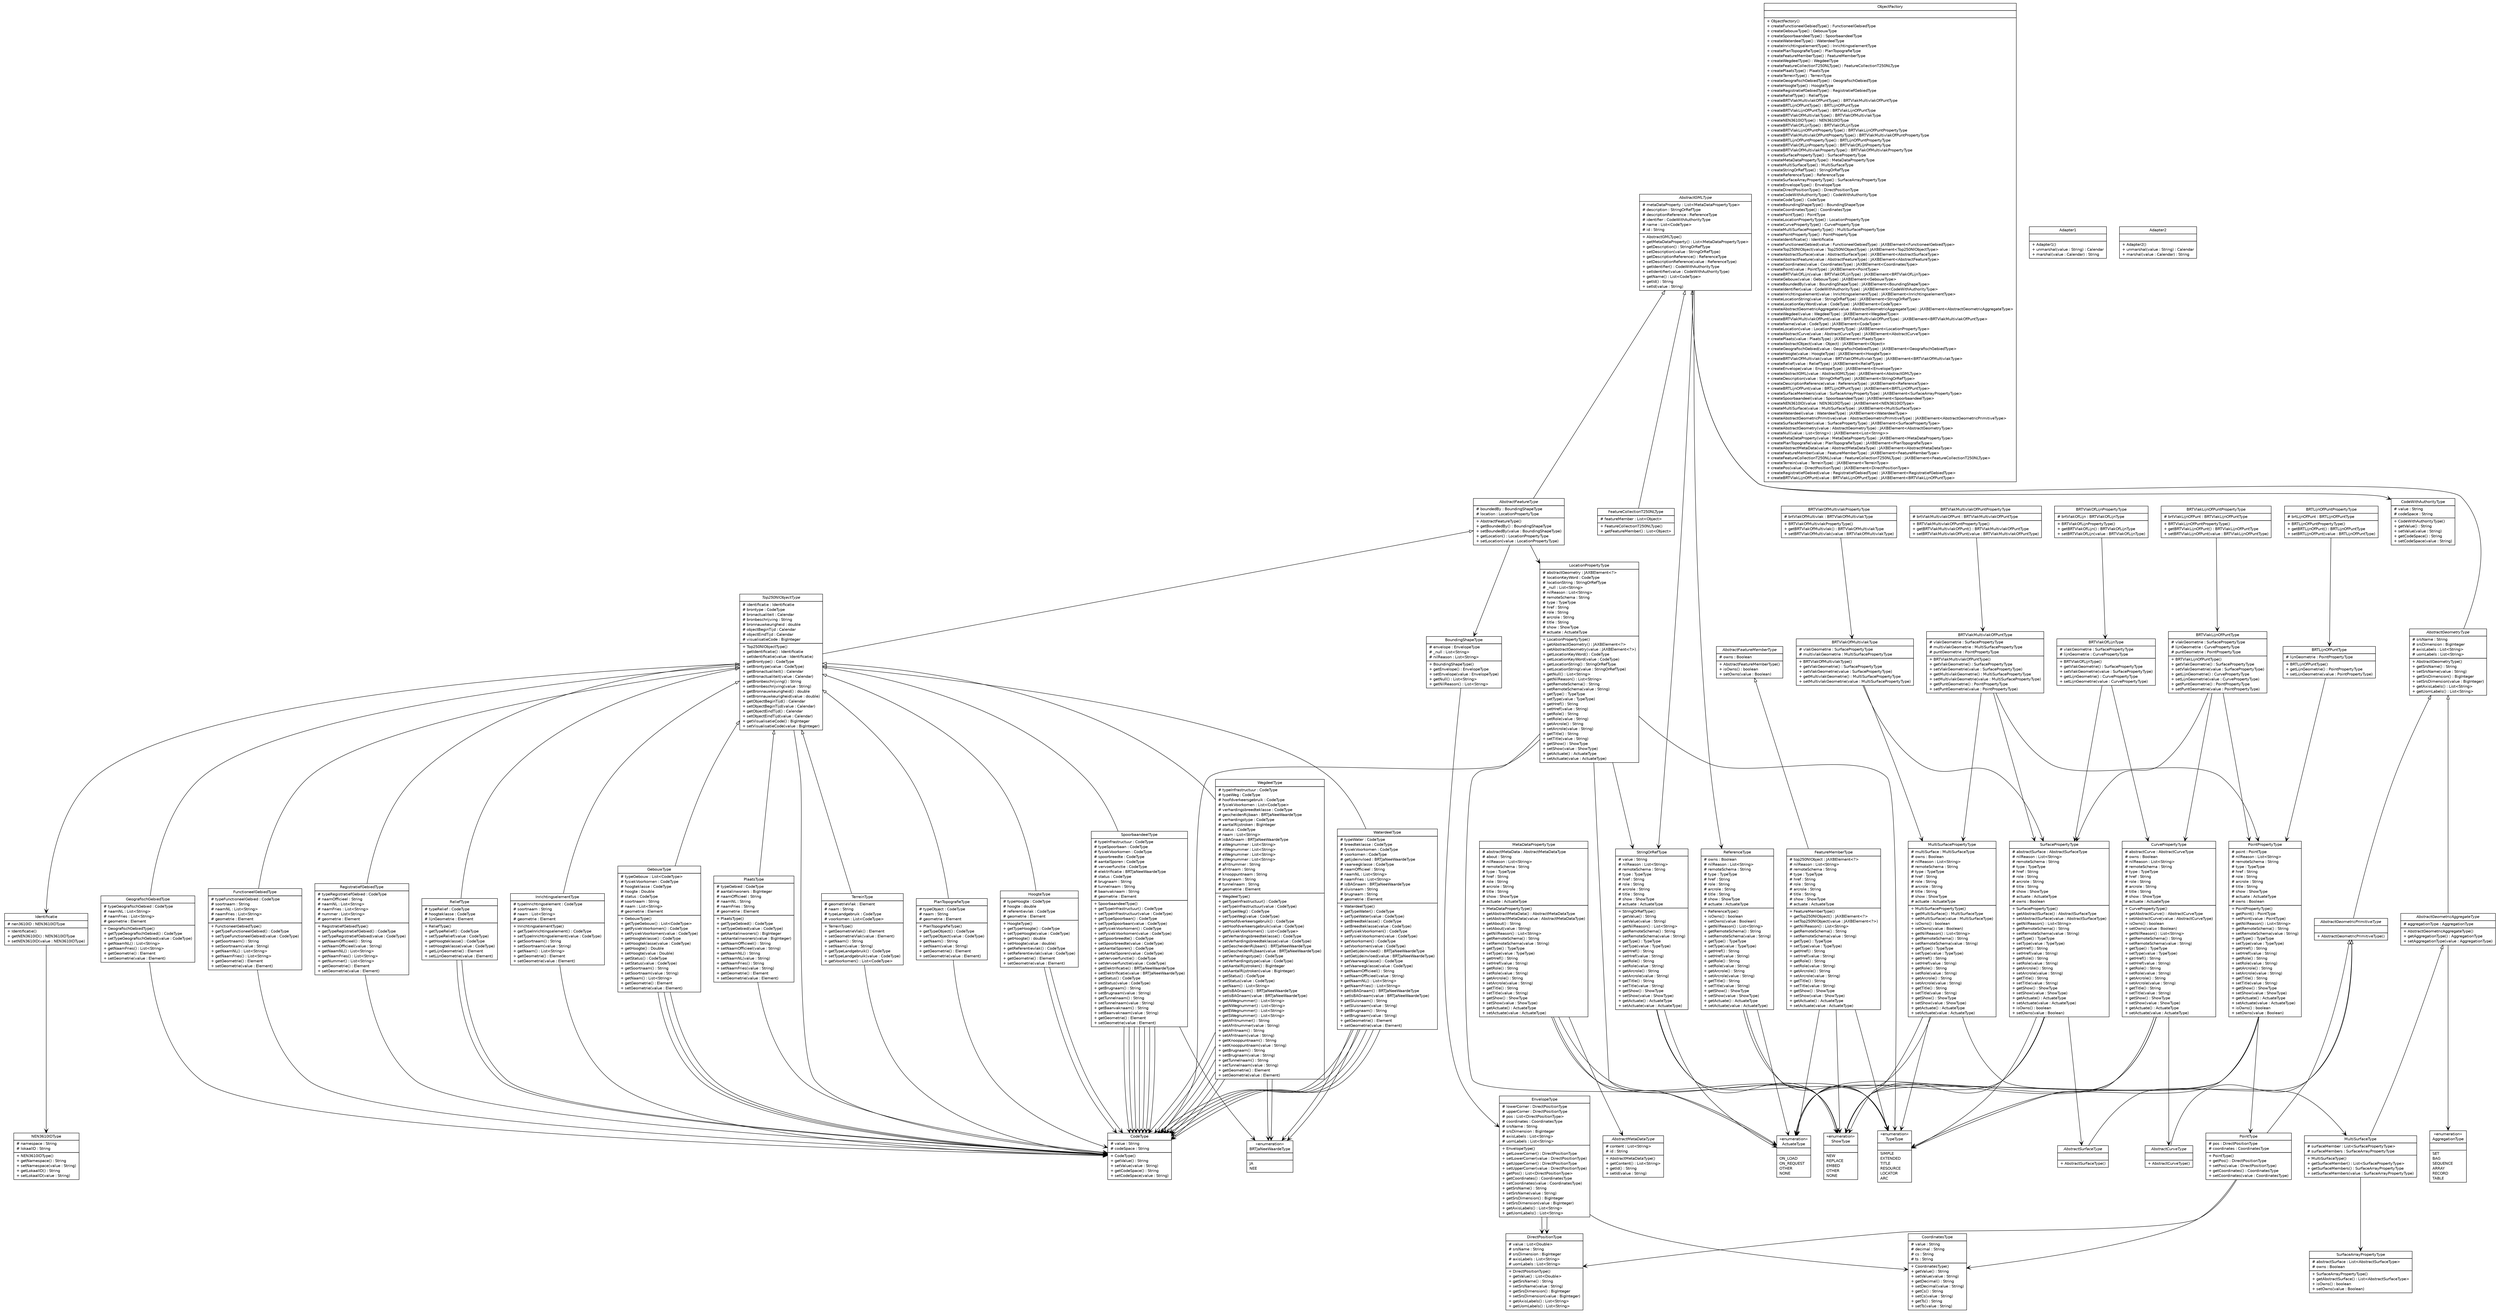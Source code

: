 #!/usr/local/bin/dot
#
# Class diagram 
# Generated by UMLGraph version R5_6-24-gf6e263 (http://www.umlgraph.org/)
#

digraph G {
	edge [fontname="Helvetica",fontsize=10,labelfontname="Helvetica",labelfontsize=10];
	node [fontname="Helvetica",fontsize=10,shape=plaintext];
	nodesep=0.25;
	ranksep=0.5;
	// nl.b3p.topnl.top250nl.LocationPropertyType
	c0 [label=<<table title="nl.b3p.topnl.top250nl.LocationPropertyType" border="0" cellborder="1" cellspacing="0" cellpadding="2" port="p" href="./LocationPropertyType.html">
		<tr><td><table border="0" cellspacing="0" cellpadding="1">
<tr><td align="center" balign="center"> LocationPropertyType </td></tr>
		</table></td></tr>
		<tr><td><table border="0" cellspacing="0" cellpadding="1">
<tr><td align="left" balign="left"> # abstractGeometry : JAXBElement&lt;?&gt; </td></tr>
<tr><td align="left" balign="left"> # locationKeyWord : CodeType </td></tr>
<tr><td align="left" balign="left"> # locationString : StringOrRefType </td></tr>
<tr><td align="left" balign="left"> # _null : List&lt;String&gt; </td></tr>
<tr><td align="left" balign="left"> # nilReason : List&lt;String&gt; </td></tr>
<tr><td align="left" balign="left"> # remoteSchema : String </td></tr>
<tr><td align="left" balign="left"> # type : TypeType </td></tr>
<tr><td align="left" balign="left"> # href : String </td></tr>
<tr><td align="left" balign="left"> # role : String </td></tr>
<tr><td align="left" balign="left"> # arcrole : String </td></tr>
<tr><td align="left" balign="left"> # title : String </td></tr>
<tr><td align="left" balign="left"> # show : ShowType </td></tr>
<tr><td align="left" balign="left"> # actuate : ActuateType </td></tr>
		</table></td></tr>
		<tr><td><table border="0" cellspacing="0" cellpadding="1">
<tr><td align="left" balign="left"> + LocationPropertyType() </td></tr>
<tr><td align="left" balign="left"> + getAbstractGeometry() : JAXBElement&lt;?&gt; </td></tr>
<tr><td align="left" balign="left"> + setAbstractGeometry(value : JAXBElement&lt;?&gt;) </td></tr>
<tr><td align="left" balign="left"> + getLocationKeyWord() : CodeType </td></tr>
<tr><td align="left" balign="left"> + setLocationKeyWord(value : CodeType) </td></tr>
<tr><td align="left" balign="left"> + getLocationString() : StringOrRefType </td></tr>
<tr><td align="left" balign="left"> + setLocationString(value : StringOrRefType) </td></tr>
<tr><td align="left" balign="left"> + getNull() : List&lt;String&gt; </td></tr>
<tr><td align="left" balign="left"> + getNilReason() : List&lt;String&gt; </td></tr>
<tr><td align="left" balign="left"> + getRemoteSchema() : String </td></tr>
<tr><td align="left" balign="left"> + setRemoteSchema(value : String) </td></tr>
<tr><td align="left" balign="left"> + getType() : TypeType </td></tr>
<tr><td align="left" balign="left"> + setType(value : TypeType) </td></tr>
<tr><td align="left" balign="left"> + getHref() : String </td></tr>
<tr><td align="left" balign="left"> + setHref(value : String) </td></tr>
<tr><td align="left" balign="left"> + getRole() : String </td></tr>
<tr><td align="left" balign="left"> + setRole(value : String) </td></tr>
<tr><td align="left" balign="left"> + getArcrole() : String </td></tr>
<tr><td align="left" balign="left"> + setArcrole(value : String) </td></tr>
<tr><td align="left" balign="left"> + getTitle() : String </td></tr>
<tr><td align="left" balign="left"> + setTitle(value : String) </td></tr>
<tr><td align="left" balign="left"> + getShow() : ShowType </td></tr>
<tr><td align="left" balign="left"> + setShow(value : ShowType) </td></tr>
<tr><td align="left" balign="left"> + getActuate() : ActuateType </td></tr>
<tr><td align="left" balign="left"> + setActuate(value : ActuateType) </td></tr>
		</table></td></tr>
		</table>>, URL="./LocationPropertyType.html", fontname="Helvetica", fontcolor="black", fontsize=10.0];
	// nl.b3p.topnl.top250nl.AggregationType
	c1 [label=<<table title="nl.b3p.topnl.top250nl.AggregationType" border="0" cellborder="1" cellspacing="0" cellpadding="2" port="p" href="./AggregationType.html">
		<tr><td><table border="0" cellspacing="0" cellpadding="1">
<tr><td align="center" balign="center"> &#171;enumeration&#187; </td></tr>
<tr><td align="center" balign="center"> AggregationType </td></tr>
		</table></td></tr>
		<tr><td><table border="0" cellspacing="0" cellpadding="1">
<tr><td align="left" balign="left">  </td></tr>
		</table></td></tr>
		<tr><td><table border="0" cellspacing="0" cellpadding="1">
<tr><td align="left" balign="left"> SET </td></tr>
<tr><td align="left" balign="left"> BAG </td></tr>
<tr><td align="left" balign="left"> SEQUENCE </td></tr>
<tr><td align="left" balign="left"> ARRAY </td></tr>
<tr><td align="left" balign="left"> RECORD </td></tr>
<tr><td align="left" balign="left"> TABLE </td></tr>
		</table></td></tr>
		</table>>, URL="./AggregationType.html", fontname="Helvetica", fontcolor="black", fontsize=10.0];
	// nl.b3p.topnl.top250nl.TerreinType
	c2 [label=<<table title="nl.b3p.topnl.top250nl.TerreinType" border="0" cellborder="1" cellspacing="0" cellpadding="2" port="p" href="./TerreinType.html">
		<tr><td><table border="0" cellspacing="0" cellpadding="1">
<tr><td align="center" balign="center"> TerreinType </td></tr>
		</table></td></tr>
		<tr><td><table border="0" cellspacing="0" cellpadding="1">
<tr><td align="left" balign="left"> # geometrieVlak : Element </td></tr>
<tr><td align="left" balign="left"> # naam : String </td></tr>
<tr><td align="left" balign="left"> # typeLandgebruik : CodeType </td></tr>
<tr><td align="left" balign="left"> # voorkomen : List&lt;CodeType&gt; </td></tr>
		</table></td></tr>
		<tr><td><table border="0" cellspacing="0" cellpadding="1">
<tr><td align="left" balign="left"> + TerreinType() </td></tr>
<tr><td align="left" balign="left"> + getGeometrieVlak() : Element </td></tr>
<tr><td align="left" balign="left"> + setGeometrieVlak(value : Element) </td></tr>
<tr><td align="left" balign="left"> + getNaam() : String </td></tr>
<tr><td align="left" balign="left"> + setNaam(value : String) </td></tr>
<tr><td align="left" balign="left"> + getTypeLandgebruik() : CodeType </td></tr>
<tr><td align="left" balign="left"> + setTypeLandgebruik(value : CodeType) </td></tr>
<tr><td align="left" balign="left"> + getVoorkomen() : List&lt;CodeType&gt; </td></tr>
		</table></td></tr>
		</table>>, URL="./TerreinType.html", fontname="Helvetica", fontcolor="black", fontsize=10.0];
	// nl.b3p.topnl.top250nl.PlanTopografieType
	c3 [label=<<table title="nl.b3p.topnl.top250nl.PlanTopografieType" border="0" cellborder="1" cellspacing="0" cellpadding="2" port="p" href="./PlanTopografieType.html">
		<tr><td><table border="0" cellspacing="0" cellpadding="1">
<tr><td align="center" balign="center"> PlanTopografieType </td></tr>
		</table></td></tr>
		<tr><td><table border="0" cellspacing="0" cellpadding="1">
<tr><td align="left" balign="left"> # typeObject : CodeType </td></tr>
<tr><td align="left" balign="left"> # naam : String </td></tr>
<tr><td align="left" balign="left"> # geometrie : Element </td></tr>
		</table></td></tr>
		<tr><td><table border="0" cellspacing="0" cellpadding="1">
<tr><td align="left" balign="left"> + PlanTopografieType() </td></tr>
<tr><td align="left" balign="left"> + getTypeObject() : CodeType </td></tr>
<tr><td align="left" balign="left"> + setTypeObject(value : CodeType) </td></tr>
<tr><td align="left" balign="left"> + getNaam() : String </td></tr>
<tr><td align="left" balign="left"> + setNaam(value : String) </td></tr>
<tr><td align="left" balign="left"> + getGeometrie() : Element </td></tr>
<tr><td align="left" balign="left"> + setGeometrie(value : Element) </td></tr>
		</table></td></tr>
		</table>>, URL="./PlanTopografieType.html", fontname="Helvetica", fontcolor="black", fontsize=10.0];
	// nl.b3p.topnl.top250nl.BRTVlakMultivlakOfPuntType
	c4 [label=<<table title="nl.b3p.topnl.top250nl.BRTVlakMultivlakOfPuntType" border="0" cellborder="1" cellspacing="0" cellpadding="2" port="p" href="./BRTVlakMultivlakOfPuntType.html">
		<tr><td><table border="0" cellspacing="0" cellpadding="1">
<tr><td align="center" balign="center"> BRTVlakMultivlakOfPuntType </td></tr>
		</table></td></tr>
		<tr><td><table border="0" cellspacing="0" cellpadding="1">
<tr><td align="left" balign="left"> # vlakGeometrie : SurfacePropertyType </td></tr>
<tr><td align="left" balign="left"> # multivlakGeometrie : MultiSurfacePropertyType </td></tr>
<tr><td align="left" balign="left"> # puntGeometrie : PointPropertyType </td></tr>
		</table></td></tr>
		<tr><td><table border="0" cellspacing="0" cellpadding="1">
<tr><td align="left" balign="left"> + BRTVlakMultivlakOfPuntType() </td></tr>
<tr><td align="left" balign="left"> + getVlakGeometrie() : SurfacePropertyType </td></tr>
<tr><td align="left" balign="left"> + setVlakGeometrie(value : SurfacePropertyType) </td></tr>
<tr><td align="left" balign="left"> + getMultivlakGeometrie() : MultiSurfacePropertyType </td></tr>
<tr><td align="left" balign="left"> + setMultivlakGeometrie(value : MultiSurfacePropertyType) </td></tr>
<tr><td align="left" balign="left"> + getPuntGeometrie() : PointPropertyType </td></tr>
<tr><td align="left" balign="left"> + setPuntGeometrie(value : PointPropertyType) </td></tr>
		</table></td></tr>
		</table>>, URL="./BRTVlakMultivlakOfPuntType.html", fontname="Helvetica", fontcolor="black", fontsize=10.0];
	// nl.b3p.topnl.top250nl.ShowType
	c5 [label=<<table title="nl.b3p.topnl.top250nl.ShowType" border="0" cellborder="1" cellspacing="0" cellpadding="2" port="p" href="./ShowType.html">
		<tr><td><table border="0" cellspacing="0" cellpadding="1">
<tr><td align="center" balign="center"> &#171;enumeration&#187; </td></tr>
<tr><td align="center" balign="center"> ShowType </td></tr>
		</table></td></tr>
		<tr><td><table border="0" cellspacing="0" cellpadding="1">
<tr><td align="left" balign="left">  </td></tr>
		</table></td></tr>
		<tr><td><table border="0" cellspacing="0" cellpadding="1">
<tr><td align="left" balign="left"> NEW </td></tr>
<tr><td align="left" balign="left"> REPLACE </td></tr>
<tr><td align="left" balign="left"> EMBED </td></tr>
<tr><td align="left" balign="left"> OTHER </td></tr>
<tr><td align="left" balign="left"> NONE </td></tr>
		</table></td></tr>
		</table>>, URL="./ShowType.html", fontname="Helvetica", fontcolor="black", fontsize=10.0];
	// nl.b3p.topnl.top250nl.ObjectFactory
	c6 [label=<<table title="nl.b3p.topnl.top250nl.ObjectFactory" border="0" cellborder="1" cellspacing="0" cellpadding="2" port="p" href="./ObjectFactory.html">
		<tr><td><table border="0" cellspacing="0" cellpadding="1">
<tr><td align="center" balign="center"> ObjectFactory </td></tr>
		</table></td></tr>
		<tr><td><table border="0" cellspacing="0" cellpadding="1">
<tr><td align="left" balign="left">  </td></tr>
		</table></td></tr>
		<tr><td><table border="0" cellspacing="0" cellpadding="1">
<tr><td align="left" balign="left"> + ObjectFactory() </td></tr>
<tr><td align="left" balign="left"> + createFunctioneelGebiedType() : FunctioneelGebiedType </td></tr>
<tr><td align="left" balign="left"> + createGebouwType() : GebouwType </td></tr>
<tr><td align="left" balign="left"> + createSpoorbaandeelType() : SpoorbaandeelType </td></tr>
<tr><td align="left" balign="left"> + createWaterdeelType() : WaterdeelType </td></tr>
<tr><td align="left" balign="left"> + createInrichtingselementType() : InrichtingselementType </td></tr>
<tr><td align="left" balign="left"> + createPlanTopografieType() : PlanTopografieType </td></tr>
<tr><td align="left" balign="left"> + createFeatureMemberType() : FeatureMemberType </td></tr>
<tr><td align="left" balign="left"> + createWegdeelType() : WegdeelType </td></tr>
<tr><td align="left" balign="left"> + createFeatureCollectionT250NLType() : FeatureCollectionT250NLType </td></tr>
<tr><td align="left" balign="left"> + createPlaatsType() : PlaatsType </td></tr>
<tr><td align="left" balign="left"> + createTerreinType() : TerreinType </td></tr>
<tr><td align="left" balign="left"> + createGeografischGebiedType() : GeografischGebiedType </td></tr>
<tr><td align="left" balign="left"> + createHoogteType() : HoogteType </td></tr>
<tr><td align="left" balign="left"> + createRegistratiefGebiedType() : RegistratiefGebiedType </td></tr>
<tr><td align="left" balign="left"> + createReliefType() : ReliefType </td></tr>
<tr><td align="left" balign="left"> + createBRTVlakMultivlakOfPuntType() : BRTVlakMultivlakOfPuntType </td></tr>
<tr><td align="left" balign="left"> + createBRTLijnOfPuntType() : BRTLijnOfPuntType </td></tr>
<tr><td align="left" balign="left"> + createBRTVlakLijnOfPuntType() : BRTVlakLijnOfPuntType </td></tr>
<tr><td align="left" balign="left"> + createBRTVlakOfMultivlakType() : BRTVlakOfMultivlakType </td></tr>
<tr><td align="left" balign="left"> + createNEN3610IDType() : NEN3610IDType </td></tr>
<tr><td align="left" balign="left"> + createBRTVlakOfLijnType() : BRTVlakOfLijnType </td></tr>
<tr><td align="left" balign="left"> + createBRTVlakLijnOfPuntPropertyType() : BRTVlakLijnOfPuntPropertyType </td></tr>
<tr><td align="left" balign="left"> + createBRTVlakMultivlakOfPuntPropertyType() : BRTVlakMultivlakOfPuntPropertyType </td></tr>
<tr><td align="left" balign="left"> + createBRTLijnOfPuntPropertyType() : BRTLijnOfPuntPropertyType </td></tr>
<tr><td align="left" balign="left"> + createBRTVlakOfLijnPropertyType() : BRTVlakOfLijnPropertyType </td></tr>
<tr><td align="left" balign="left"> + createBRTVlakOfMultivlakPropertyType() : BRTVlakOfMultivlakPropertyType </td></tr>
<tr><td align="left" balign="left"> + createSurfacePropertyType() : SurfacePropertyType </td></tr>
<tr><td align="left" balign="left"> + createMetaDataPropertyType() : MetaDataPropertyType </td></tr>
<tr><td align="left" balign="left"> + createMultiSurfaceType() : MultiSurfaceType </td></tr>
<tr><td align="left" balign="left"> + createStringOrRefType() : StringOrRefType </td></tr>
<tr><td align="left" balign="left"> + createReferenceType() : ReferenceType </td></tr>
<tr><td align="left" balign="left"> + createSurfaceArrayPropertyType() : SurfaceArrayPropertyType </td></tr>
<tr><td align="left" balign="left"> + createEnvelopeType() : EnvelopeType </td></tr>
<tr><td align="left" balign="left"> + createDirectPositionType() : DirectPositionType </td></tr>
<tr><td align="left" balign="left"> + createCodeWithAuthorityType() : CodeWithAuthorityType </td></tr>
<tr><td align="left" balign="left"> + createCodeType() : CodeType </td></tr>
<tr><td align="left" balign="left"> + createBoundingShapeType() : BoundingShapeType </td></tr>
<tr><td align="left" balign="left"> + createCoordinatesType() : CoordinatesType </td></tr>
<tr><td align="left" balign="left"> + createPointType() : PointType </td></tr>
<tr><td align="left" balign="left"> + createLocationPropertyType() : LocationPropertyType </td></tr>
<tr><td align="left" balign="left"> + createCurvePropertyType() : CurvePropertyType </td></tr>
<tr><td align="left" balign="left"> + createMultiSurfacePropertyType() : MultiSurfacePropertyType </td></tr>
<tr><td align="left" balign="left"> + createPointPropertyType() : PointPropertyType </td></tr>
<tr><td align="left" balign="left"> + createIdentificatie() : Identificatie </td></tr>
<tr><td align="left" balign="left"> + createFunctioneelGebied(value : FunctioneelGebiedType) : JAXBElement&lt;FunctioneelGebiedType&gt; </td></tr>
<tr><td align="left" balign="left"> + createTop250NlObject(value : Top250NlObjectType) : JAXBElement&lt;Top250NlObjectType&gt; </td></tr>
<tr><td align="left" balign="left"> + createAbstractSurface(value : AbstractSurfaceType) : JAXBElement&lt;AbstractSurfaceType&gt; </td></tr>
<tr><td align="left" balign="left"> + createAbstractFeature(value : AbstractFeatureType) : JAXBElement&lt;AbstractFeatureType&gt; </td></tr>
<tr><td align="left" balign="left"> + createCoordinates(value : CoordinatesType) : JAXBElement&lt;CoordinatesType&gt; </td></tr>
<tr><td align="left" balign="left"> + createPoint(value : PointType) : JAXBElement&lt;PointType&gt; </td></tr>
<tr><td align="left" balign="left"> + createBRTVlakOfLijn(value : BRTVlakOfLijnType) : JAXBElement&lt;BRTVlakOfLijnType&gt; </td></tr>
<tr><td align="left" balign="left"> + createGebouw(value : GebouwType) : JAXBElement&lt;GebouwType&gt; </td></tr>
<tr><td align="left" balign="left"> + createBoundedBy(value : BoundingShapeType) : JAXBElement&lt;BoundingShapeType&gt; </td></tr>
<tr><td align="left" balign="left"> + createIdentifier(value : CodeWithAuthorityType) : JAXBElement&lt;CodeWithAuthorityType&gt; </td></tr>
<tr><td align="left" balign="left"> + createInrichtingselement(value : InrichtingselementType) : JAXBElement&lt;InrichtingselementType&gt; </td></tr>
<tr><td align="left" balign="left"> + createLocationString(value : StringOrRefType) : JAXBElement&lt;StringOrRefType&gt; </td></tr>
<tr><td align="left" balign="left"> + createLocationKeyWord(value : CodeType) : JAXBElement&lt;CodeType&gt; </td></tr>
<tr><td align="left" balign="left"> + createAbstractGeometricAggregate(value : AbstractGeometricAggregateType) : JAXBElement&lt;AbstractGeometricAggregateType&gt; </td></tr>
<tr><td align="left" balign="left"> + createWegdeel(value : WegdeelType) : JAXBElement&lt;WegdeelType&gt; </td></tr>
<tr><td align="left" balign="left"> + createBRTVlakMultivlakOfPunt(value : BRTVlakMultivlakOfPuntType) : JAXBElement&lt;BRTVlakMultivlakOfPuntType&gt; </td></tr>
<tr><td align="left" balign="left"> + createName(value : CodeType) : JAXBElement&lt;CodeType&gt; </td></tr>
<tr><td align="left" balign="left"> + createLocation(value : LocationPropertyType) : JAXBElement&lt;LocationPropertyType&gt; </td></tr>
<tr><td align="left" balign="left"> + createAbstractCurve(value : AbstractCurveType) : JAXBElement&lt;AbstractCurveType&gt; </td></tr>
<tr><td align="left" balign="left"> + createPlaats(value : PlaatsType) : JAXBElement&lt;PlaatsType&gt; </td></tr>
<tr><td align="left" balign="left"> + createAbstractObject(value : Object) : JAXBElement&lt;Object&gt; </td></tr>
<tr><td align="left" balign="left"> + createGeografischGebied(value : GeografischGebiedType) : JAXBElement&lt;GeografischGebiedType&gt; </td></tr>
<tr><td align="left" balign="left"> + createHoogte(value : HoogteType) : JAXBElement&lt;HoogteType&gt; </td></tr>
<tr><td align="left" balign="left"> + createBRTVlakOfMultivlak(value : BRTVlakOfMultivlakType) : JAXBElement&lt;BRTVlakOfMultivlakType&gt; </td></tr>
<tr><td align="left" balign="left"> + createRelief(value : ReliefType) : JAXBElement&lt;ReliefType&gt; </td></tr>
<tr><td align="left" balign="left"> + createEnvelope(value : EnvelopeType) : JAXBElement&lt;EnvelopeType&gt; </td></tr>
<tr><td align="left" balign="left"> + createAbstractGML(value : AbstractGMLType) : JAXBElement&lt;AbstractGMLType&gt; </td></tr>
<tr><td align="left" balign="left"> + createDescription(value : StringOrRefType) : JAXBElement&lt;StringOrRefType&gt; </td></tr>
<tr><td align="left" balign="left"> + createDescriptionReference(value : ReferenceType) : JAXBElement&lt;ReferenceType&gt; </td></tr>
<tr><td align="left" balign="left"> + createBRTLijnOfPunt(value : BRTLijnOfPuntType) : JAXBElement&lt;BRTLijnOfPuntType&gt; </td></tr>
<tr><td align="left" balign="left"> + createSurfaceMembers(value : SurfaceArrayPropertyType) : JAXBElement&lt;SurfaceArrayPropertyType&gt; </td></tr>
<tr><td align="left" balign="left"> + createSpoorbaandeel(value : SpoorbaandeelType) : JAXBElement&lt;SpoorbaandeelType&gt; </td></tr>
<tr><td align="left" balign="left"> + createNEN3610ID(value : NEN3610IDType) : JAXBElement&lt;NEN3610IDType&gt; </td></tr>
<tr><td align="left" balign="left"> + createMultiSurface(value : MultiSurfaceType) : JAXBElement&lt;MultiSurfaceType&gt; </td></tr>
<tr><td align="left" balign="left"> + createWaterdeel(value : WaterdeelType) : JAXBElement&lt;WaterdeelType&gt; </td></tr>
<tr><td align="left" balign="left"> + createAbstractGeometricPrimitive(value : AbstractGeometricPrimitiveType) : JAXBElement&lt;AbstractGeometricPrimitiveType&gt; </td></tr>
<tr><td align="left" balign="left"> + createSurfaceMember(value : SurfacePropertyType) : JAXBElement&lt;SurfacePropertyType&gt; </td></tr>
<tr><td align="left" balign="left"> + createAbstractGeometry(value : AbstractGeometryType) : JAXBElement&lt;AbstractGeometryType&gt; </td></tr>
<tr><td align="left" balign="left"> + createNull(value : List&lt;String&gt;) : JAXBElement&lt;List&lt;String&gt;&gt; </td></tr>
<tr><td align="left" balign="left"> + createMetaDataProperty(value : MetaDataPropertyType) : JAXBElement&lt;MetaDataPropertyType&gt; </td></tr>
<tr><td align="left" balign="left"> + createPlanTopografie(value : PlanTopografieType) : JAXBElement&lt;PlanTopografieType&gt; </td></tr>
<tr><td align="left" balign="left"> + createAbstractMetaData(value : AbstractMetaDataType) : JAXBElement&lt;AbstractMetaDataType&gt; </td></tr>
<tr><td align="left" balign="left"> + createFeatureMember(value : FeatureMemberType) : JAXBElement&lt;FeatureMemberType&gt; </td></tr>
<tr><td align="left" balign="left"> + createFeatureCollectionT250NL(value : FeatureCollectionT250NLType) : JAXBElement&lt;FeatureCollectionT250NLType&gt; </td></tr>
<tr><td align="left" balign="left"> + createTerrein(value : TerreinType) : JAXBElement&lt;TerreinType&gt; </td></tr>
<tr><td align="left" balign="left"> + createPos(value : DirectPositionType) : JAXBElement&lt;DirectPositionType&gt; </td></tr>
<tr><td align="left" balign="left"> + createRegistratiefGebied(value : RegistratiefGebiedType) : JAXBElement&lt;RegistratiefGebiedType&gt; </td></tr>
<tr><td align="left" balign="left"> + createBRTVlakLijnOfPunt(value : BRTVlakLijnOfPuntType) : JAXBElement&lt;BRTVlakLijnOfPuntType&gt; </td></tr>
		</table></td></tr>
		</table>>, URL="./ObjectFactory.html", fontname="Helvetica", fontcolor="black", fontsize=10.0];
	// nl.b3p.topnl.top250nl.SpoorbaandeelType
	c7 [label=<<table title="nl.b3p.topnl.top250nl.SpoorbaandeelType" border="0" cellborder="1" cellspacing="0" cellpadding="2" port="p" href="./SpoorbaandeelType.html">
		<tr><td><table border="0" cellspacing="0" cellpadding="1">
<tr><td align="center" balign="center"> SpoorbaandeelType </td></tr>
		</table></td></tr>
		<tr><td><table border="0" cellspacing="0" cellpadding="1">
<tr><td align="left" balign="left"> # typeInfrastructuur : CodeType </td></tr>
<tr><td align="left" balign="left"> # typeSpoorbaan : CodeType </td></tr>
<tr><td align="left" balign="left"> # fysiekVoorkomen : CodeType </td></tr>
<tr><td align="left" balign="left"> # spoorbreedte : CodeType </td></tr>
<tr><td align="left" balign="left"> # aantalSporen : CodeType </td></tr>
<tr><td align="left" balign="left"> # vervoerfunctie : CodeType </td></tr>
<tr><td align="left" balign="left"> # elektrificatie : BRTJaNeeWaardeType </td></tr>
<tr><td align="left" balign="left"> # status : CodeType </td></tr>
<tr><td align="left" balign="left"> # brugnaam : String </td></tr>
<tr><td align="left" balign="left"> # tunnelnaam : String </td></tr>
<tr><td align="left" balign="left"> # baanvaknaam : String </td></tr>
<tr><td align="left" balign="left"> # geometrie : Element </td></tr>
		</table></td></tr>
		<tr><td><table border="0" cellspacing="0" cellpadding="1">
<tr><td align="left" balign="left"> + SpoorbaandeelType() </td></tr>
<tr><td align="left" balign="left"> + getTypeInfrastructuur() : CodeType </td></tr>
<tr><td align="left" balign="left"> + setTypeInfrastructuur(value : CodeType) </td></tr>
<tr><td align="left" balign="left"> + getTypeSpoorbaan() : CodeType </td></tr>
<tr><td align="left" balign="left"> + setTypeSpoorbaan(value : CodeType) </td></tr>
<tr><td align="left" balign="left"> + getFysiekVoorkomen() : CodeType </td></tr>
<tr><td align="left" balign="left"> + setFysiekVoorkomen(value : CodeType) </td></tr>
<tr><td align="left" balign="left"> + getSpoorbreedte() : CodeType </td></tr>
<tr><td align="left" balign="left"> + setSpoorbreedte(value : CodeType) </td></tr>
<tr><td align="left" balign="left"> + getAantalSporen() : CodeType </td></tr>
<tr><td align="left" balign="left"> + setAantalSporen(value : CodeType) </td></tr>
<tr><td align="left" balign="left"> + getVervoerfunctie() : CodeType </td></tr>
<tr><td align="left" balign="left"> + setVervoerfunctie(value : CodeType) </td></tr>
<tr><td align="left" balign="left"> + getElektrificatie() : BRTJaNeeWaardeType </td></tr>
<tr><td align="left" balign="left"> + setElektrificatie(value : BRTJaNeeWaardeType) </td></tr>
<tr><td align="left" balign="left"> + getStatus() : CodeType </td></tr>
<tr><td align="left" balign="left"> + setStatus(value : CodeType) </td></tr>
<tr><td align="left" balign="left"> + getBrugnaam() : String </td></tr>
<tr><td align="left" balign="left"> + setBrugnaam(value : String) </td></tr>
<tr><td align="left" balign="left"> + getTunnelnaam() : String </td></tr>
<tr><td align="left" balign="left"> + setTunnelnaam(value : String) </td></tr>
<tr><td align="left" balign="left"> + getBaanvaknaam() : String </td></tr>
<tr><td align="left" balign="left"> + setBaanvaknaam(value : String) </td></tr>
<tr><td align="left" balign="left"> + getGeometrie() : Element </td></tr>
<tr><td align="left" balign="left"> + setGeometrie(value : Element) </td></tr>
		</table></td></tr>
		</table>>, URL="./SpoorbaandeelType.html", fontname="Helvetica", fontcolor="black", fontsize=10.0];
	// nl.b3p.topnl.top250nl.AbstractGeometricAggregateType
	c8 [label=<<table title="nl.b3p.topnl.top250nl.AbstractGeometricAggregateType" border="0" cellborder="1" cellspacing="0" cellpadding="2" port="p" href="./AbstractGeometricAggregateType.html">
		<tr><td><table border="0" cellspacing="0" cellpadding="1">
<tr><td align="center" balign="center"><font face="Helvetica-Oblique"> AbstractGeometricAggregateType </font></td></tr>
		</table></td></tr>
		<tr><td><table border="0" cellspacing="0" cellpadding="1">
<tr><td align="left" balign="left"> # aggregationType : AggregationType </td></tr>
		</table></td></tr>
		<tr><td><table border="0" cellspacing="0" cellpadding="1">
<tr><td align="left" balign="left"> + AbstractGeometricAggregateType() </td></tr>
<tr><td align="left" balign="left"> + getAggregationType() : AggregationType </td></tr>
<tr><td align="left" balign="left"> + setAggregationType(value : AggregationType) </td></tr>
		</table></td></tr>
		</table>>, URL="./AbstractGeometricAggregateType.html", fontname="Helvetica", fontcolor="black", fontsize=10.0];
	// nl.b3p.topnl.top250nl.BRTLijnOfPuntPropertyType
	c9 [label=<<table title="nl.b3p.topnl.top250nl.BRTLijnOfPuntPropertyType" border="0" cellborder="1" cellspacing="0" cellpadding="2" port="p" href="./BRTLijnOfPuntPropertyType.html">
		<tr><td><table border="0" cellspacing="0" cellpadding="1">
<tr><td align="center" balign="center"> BRTLijnOfPuntPropertyType </td></tr>
		</table></td></tr>
		<tr><td><table border="0" cellspacing="0" cellpadding="1">
<tr><td align="left" balign="left"> # brtLijnOfPunt : BRTLijnOfPuntType </td></tr>
		</table></td></tr>
		<tr><td><table border="0" cellspacing="0" cellpadding="1">
<tr><td align="left" balign="left"> + BRTLijnOfPuntPropertyType() </td></tr>
<tr><td align="left" balign="left"> + getBRTLijnOfPunt() : BRTLijnOfPuntType </td></tr>
<tr><td align="left" balign="left"> + setBRTLijnOfPunt(value : BRTLijnOfPuntType) </td></tr>
		</table></td></tr>
		</table>>, URL="./BRTLijnOfPuntPropertyType.html", fontname="Helvetica", fontcolor="black", fontsize=10.0];
	// nl.b3p.topnl.top250nl.MultiSurfacePropertyType
	c10 [label=<<table title="nl.b3p.topnl.top250nl.MultiSurfacePropertyType" border="0" cellborder="1" cellspacing="0" cellpadding="2" port="p" href="./MultiSurfacePropertyType.html">
		<tr><td><table border="0" cellspacing="0" cellpadding="1">
<tr><td align="center" balign="center"> MultiSurfacePropertyType </td></tr>
		</table></td></tr>
		<tr><td><table border="0" cellspacing="0" cellpadding="1">
<tr><td align="left" balign="left"> # multiSurface : MultiSurfaceType </td></tr>
<tr><td align="left" balign="left"> # owns : Boolean </td></tr>
<tr><td align="left" balign="left"> # nilReason : List&lt;String&gt; </td></tr>
<tr><td align="left" balign="left"> # remoteSchema : String </td></tr>
<tr><td align="left" balign="left"> # type : TypeType </td></tr>
<tr><td align="left" balign="left"> # href : String </td></tr>
<tr><td align="left" balign="left"> # role : String </td></tr>
<tr><td align="left" balign="left"> # arcrole : String </td></tr>
<tr><td align="left" balign="left"> # title : String </td></tr>
<tr><td align="left" balign="left"> # show : ShowType </td></tr>
<tr><td align="left" balign="left"> # actuate : ActuateType </td></tr>
		</table></td></tr>
		<tr><td><table border="0" cellspacing="0" cellpadding="1">
<tr><td align="left" balign="left"> + MultiSurfacePropertyType() </td></tr>
<tr><td align="left" balign="left"> + getMultiSurface() : MultiSurfaceType </td></tr>
<tr><td align="left" balign="left"> + setMultiSurface(value : MultiSurfaceType) </td></tr>
<tr><td align="left" balign="left"> + isOwns() : boolean </td></tr>
<tr><td align="left" balign="left"> + setOwns(value : Boolean) </td></tr>
<tr><td align="left" balign="left"> + getNilReason() : List&lt;String&gt; </td></tr>
<tr><td align="left" balign="left"> + getRemoteSchema() : String </td></tr>
<tr><td align="left" balign="left"> + setRemoteSchema(value : String) </td></tr>
<tr><td align="left" balign="left"> + getType() : TypeType </td></tr>
<tr><td align="left" balign="left"> + setType(value : TypeType) </td></tr>
<tr><td align="left" balign="left"> + getHref() : String </td></tr>
<tr><td align="left" balign="left"> + setHref(value : String) </td></tr>
<tr><td align="left" balign="left"> + getRole() : String </td></tr>
<tr><td align="left" balign="left"> + setRole(value : String) </td></tr>
<tr><td align="left" balign="left"> + getArcrole() : String </td></tr>
<tr><td align="left" balign="left"> + setArcrole(value : String) </td></tr>
<tr><td align="left" balign="left"> + getTitle() : String </td></tr>
<tr><td align="left" balign="left"> + setTitle(value : String) </td></tr>
<tr><td align="left" balign="left"> + getShow() : ShowType </td></tr>
<tr><td align="left" balign="left"> + setShow(value : ShowType) </td></tr>
<tr><td align="left" balign="left"> + getActuate() : ActuateType </td></tr>
<tr><td align="left" balign="left"> + setActuate(value : ActuateType) </td></tr>
		</table></td></tr>
		</table>>, URL="./MultiSurfacePropertyType.html", fontname="Helvetica", fontcolor="black", fontsize=10.0];
	// nl.b3p.topnl.top250nl.AbstractFeatureMemberType
	c11 [label=<<table title="nl.b3p.topnl.top250nl.AbstractFeatureMemberType" border="0" cellborder="1" cellspacing="0" cellpadding="2" port="p" href="./AbstractFeatureMemberType.html">
		<tr><td><table border="0" cellspacing="0" cellpadding="1">
<tr><td align="center" balign="center"><font face="Helvetica-Oblique"> AbstractFeatureMemberType </font></td></tr>
		</table></td></tr>
		<tr><td><table border="0" cellspacing="0" cellpadding="1">
<tr><td align="left" balign="left"> # owns : Boolean </td></tr>
		</table></td></tr>
		<tr><td><table border="0" cellspacing="0" cellpadding="1">
<tr><td align="left" balign="left"> + AbstractFeatureMemberType() </td></tr>
<tr><td align="left" balign="left"> + isOwns() : boolean </td></tr>
<tr><td align="left" balign="left"> + setOwns(value : Boolean) </td></tr>
		</table></td></tr>
		</table>>, URL="./AbstractFeatureMemberType.html", fontname="Helvetica", fontcolor="black", fontsize=10.0];
	// nl.b3p.topnl.top250nl.HoogteType
	c12 [label=<<table title="nl.b3p.topnl.top250nl.HoogteType" border="0" cellborder="1" cellspacing="0" cellpadding="2" port="p" href="./HoogteType.html">
		<tr><td><table border="0" cellspacing="0" cellpadding="1">
<tr><td align="center" balign="center"> HoogteType </td></tr>
		</table></td></tr>
		<tr><td><table border="0" cellspacing="0" cellpadding="1">
<tr><td align="left" balign="left"> # typeHoogte : CodeType </td></tr>
<tr><td align="left" balign="left"> # hoogte : double </td></tr>
<tr><td align="left" balign="left"> # referentievlak : CodeType </td></tr>
<tr><td align="left" balign="left"> # geometrie : Element </td></tr>
		</table></td></tr>
		<tr><td><table border="0" cellspacing="0" cellpadding="1">
<tr><td align="left" balign="left"> + HoogteType() </td></tr>
<tr><td align="left" balign="left"> + getTypeHoogte() : CodeType </td></tr>
<tr><td align="left" balign="left"> + setTypeHoogte(value : CodeType) </td></tr>
<tr><td align="left" balign="left"> + getHoogte() : double </td></tr>
<tr><td align="left" balign="left"> + setHoogte(value : double) </td></tr>
<tr><td align="left" balign="left"> + getReferentievlak() : CodeType </td></tr>
<tr><td align="left" balign="left"> + setReferentievlak(value : CodeType) </td></tr>
<tr><td align="left" balign="left"> + getGeometrie() : Element </td></tr>
<tr><td align="left" balign="left"> + setGeometrie(value : Element) </td></tr>
		</table></td></tr>
		</table>>, URL="./HoogteType.html", fontname="Helvetica", fontcolor="black", fontsize=10.0];
	// nl.b3p.topnl.top250nl.BRTVlakMultivlakOfPuntPropertyType
	c13 [label=<<table title="nl.b3p.topnl.top250nl.BRTVlakMultivlakOfPuntPropertyType" border="0" cellborder="1" cellspacing="0" cellpadding="2" port="p" href="./BRTVlakMultivlakOfPuntPropertyType.html">
		<tr><td><table border="0" cellspacing="0" cellpadding="1">
<tr><td align="center" balign="center"> BRTVlakMultivlakOfPuntPropertyType </td></tr>
		</table></td></tr>
		<tr><td><table border="0" cellspacing="0" cellpadding="1">
<tr><td align="left" balign="left"> # brtVlakMultivlakOfPunt : BRTVlakMultivlakOfPuntType </td></tr>
		</table></td></tr>
		<tr><td><table border="0" cellspacing="0" cellpadding="1">
<tr><td align="left" balign="left"> + BRTVlakMultivlakOfPuntPropertyType() </td></tr>
<tr><td align="left" balign="left"> + getBRTVlakMultivlakOfPunt() : BRTVlakMultivlakOfPuntType </td></tr>
<tr><td align="left" balign="left"> + setBRTVlakMultivlakOfPunt(value : BRTVlakMultivlakOfPuntType) </td></tr>
		</table></td></tr>
		</table>>, URL="./BRTVlakMultivlakOfPuntPropertyType.html", fontname="Helvetica", fontcolor="black", fontsize=10.0];
	// nl.b3p.topnl.top250nl.GeografischGebiedType
	c14 [label=<<table title="nl.b3p.topnl.top250nl.GeografischGebiedType" border="0" cellborder="1" cellspacing="0" cellpadding="2" port="p" href="./GeografischGebiedType.html">
		<tr><td><table border="0" cellspacing="0" cellpadding="1">
<tr><td align="center" balign="center"> GeografischGebiedType </td></tr>
		</table></td></tr>
		<tr><td><table border="0" cellspacing="0" cellpadding="1">
<tr><td align="left" balign="left"> # typeGeografischGebied : CodeType </td></tr>
<tr><td align="left" balign="left"> # naamNL : List&lt;String&gt; </td></tr>
<tr><td align="left" balign="left"> # naamFries : List&lt;String&gt; </td></tr>
<tr><td align="left" balign="left"> # geometrie : Element </td></tr>
		</table></td></tr>
		<tr><td><table border="0" cellspacing="0" cellpadding="1">
<tr><td align="left" balign="left"> + GeografischGebiedType() </td></tr>
<tr><td align="left" balign="left"> + getTypeGeografischGebied() : CodeType </td></tr>
<tr><td align="left" balign="left"> + setTypeGeografischGebied(value : CodeType) </td></tr>
<tr><td align="left" balign="left"> + getNaamNL() : List&lt;String&gt; </td></tr>
<tr><td align="left" balign="left"> + getNaamFries() : List&lt;String&gt; </td></tr>
<tr><td align="left" balign="left"> + getGeometrie() : Element </td></tr>
<tr><td align="left" balign="left"> + setGeometrie(value : Element) </td></tr>
		</table></td></tr>
		</table>>, URL="./GeografischGebiedType.html", fontname="Helvetica", fontcolor="black", fontsize=10.0];
	// nl.b3p.topnl.top250nl.PointPropertyType
	c15 [label=<<table title="nl.b3p.topnl.top250nl.PointPropertyType" border="0" cellborder="1" cellspacing="0" cellpadding="2" port="p" href="./PointPropertyType.html">
		<tr><td><table border="0" cellspacing="0" cellpadding="1">
<tr><td align="center" balign="center"> PointPropertyType </td></tr>
		</table></td></tr>
		<tr><td><table border="0" cellspacing="0" cellpadding="1">
<tr><td align="left" balign="left"> # point : PointType </td></tr>
<tr><td align="left" balign="left"> # nilReason : List&lt;String&gt; </td></tr>
<tr><td align="left" balign="left"> # remoteSchema : String </td></tr>
<tr><td align="left" balign="left"> # type : TypeType </td></tr>
<tr><td align="left" balign="left"> # href : String </td></tr>
<tr><td align="left" balign="left"> # role : String </td></tr>
<tr><td align="left" balign="left"> # arcrole : String </td></tr>
<tr><td align="left" balign="left"> # title : String </td></tr>
<tr><td align="left" balign="left"> # show : ShowType </td></tr>
<tr><td align="left" balign="left"> # actuate : ActuateType </td></tr>
<tr><td align="left" balign="left"> # owns : Boolean </td></tr>
		</table></td></tr>
		<tr><td><table border="0" cellspacing="0" cellpadding="1">
<tr><td align="left" balign="left"> + PointPropertyType() </td></tr>
<tr><td align="left" balign="left"> + getPoint() : PointType </td></tr>
<tr><td align="left" balign="left"> + setPoint(value : PointType) </td></tr>
<tr><td align="left" balign="left"> + getNilReason() : List&lt;String&gt; </td></tr>
<tr><td align="left" balign="left"> + getRemoteSchema() : String </td></tr>
<tr><td align="left" balign="left"> + setRemoteSchema(value : String) </td></tr>
<tr><td align="left" balign="left"> + getType() : TypeType </td></tr>
<tr><td align="left" balign="left"> + setType(value : TypeType) </td></tr>
<tr><td align="left" balign="left"> + getHref() : String </td></tr>
<tr><td align="left" balign="left"> + setHref(value : String) </td></tr>
<tr><td align="left" balign="left"> + getRole() : String </td></tr>
<tr><td align="left" balign="left"> + setRole(value : String) </td></tr>
<tr><td align="left" balign="left"> + getArcrole() : String </td></tr>
<tr><td align="left" balign="left"> + setArcrole(value : String) </td></tr>
<tr><td align="left" balign="left"> + getTitle() : String </td></tr>
<tr><td align="left" balign="left"> + setTitle(value : String) </td></tr>
<tr><td align="left" balign="left"> + getShow() : ShowType </td></tr>
<tr><td align="left" balign="left"> + setShow(value : ShowType) </td></tr>
<tr><td align="left" balign="left"> + getActuate() : ActuateType </td></tr>
<tr><td align="left" balign="left"> + setActuate(value : ActuateType) </td></tr>
<tr><td align="left" balign="left"> + isOwns() : boolean </td></tr>
<tr><td align="left" balign="left"> + setOwns(value : Boolean) </td></tr>
		</table></td></tr>
		</table>>, URL="./PointPropertyType.html", fontname="Helvetica", fontcolor="black", fontsize=10.0];
	// nl.b3p.topnl.top250nl.BRTVlakOfMultivlakType
	c16 [label=<<table title="nl.b3p.topnl.top250nl.BRTVlakOfMultivlakType" border="0" cellborder="1" cellspacing="0" cellpadding="2" port="p" href="./BRTVlakOfMultivlakType.html">
		<tr><td><table border="0" cellspacing="0" cellpadding="1">
<tr><td align="center" balign="center"> BRTVlakOfMultivlakType </td></tr>
		</table></td></tr>
		<tr><td><table border="0" cellspacing="0" cellpadding="1">
<tr><td align="left" balign="left"> # vlakGeometrie : SurfacePropertyType </td></tr>
<tr><td align="left" balign="left"> # multivlakGeometrie : MultiSurfacePropertyType </td></tr>
		</table></td></tr>
		<tr><td><table border="0" cellspacing="0" cellpadding="1">
<tr><td align="left" balign="left"> + BRTVlakOfMultivlakType() </td></tr>
<tr><td align="left" balign="left"> + getVlakGeometrie() : SurfacePropertyType </td></tr>
<tr><td align="left" balign="left"> + setVlakGeometrie(value : SurfacePropertyType) </td></tr>
<tr><td align="left" balign="left"> + getMultivlakGeometrie() : MultiSurfacePropertyType </td></tr>
<tr><td align="left" balign="left"> + setMultivlakGeometrie(value : MultiSurfacePropertyType) </td></tr>
		</table></td></tr>
		</table>>, URL="./BRTVlakOfMultivlakType.html", fontname="Helvetica", fontcolor="black", fontsize=10.0];
	// nl.b3p.topnl.top250nl.FunctioneelGebiedType
	c17 [label=<<table title="nl.b3p.topnl.top250nl.FunctioneelGebiedType" border="0" cellborder="1" cellspacing="0" cellpadding="2" port="p" href="./FunctioneelGebiedType.html">
		<tr><td><table border="0" cellspacing="0" cellpadding="1">
<tr><td align="center" balign="center"> FunctioneelGebiedType </td></tr>
		</table></td></tr>
		<tr><td><table border="0" cellspacing="0" cellpadding="1">
<tr><td align="left" balign="left"> # typeFunctioneelGebied : CodeType </td></tr>
<tr><td align="left" balign="left"> # soortnaam : String </td></tr>
<tr><td align="left" balign="left"> # naamNL : List&lt;String&gt; </td></tr>
<tr><td align="left" balign="left"> # naamFries : List&lt;String&gt; </td></tr>
<tr><td align="left" balign="left"> # geometrie : Element </td></tr>
		</table></td></tr>
		<tr><td><table border="0" cellspacing="0" cellpadding="1">
<tr><td align="left" balign="left"> + FunctioneelGebiedType() </td></tr>
<tr><td align="left" balign="left"> + getTypeFunctioneelGebied() : CodeType </td></tr>
<tr><td align="left" balign="left"> + setTypeFunctioneelGebied(value : CodeType) </td></tr>
<tr><td align="left" balign="left"> + getSoortnaam() : String </td></tr>
<tr><td align="left" balign="left"> + setSoortnaam(value : String) </td></tr>
<tr><td align="left" balign="left"> + getNaamNL() : List&lt;String&gt; </td></tr>
<tr><td align="left" balign="left"> + getNaamFries() : List&lt;String&gt; </td></tr>
<tr><td align="left" balign="left"> + getGeometrie() : Element </td></tr>
<tr><td align="left" balign="left"> + setGeometrie(value : Element) </td></tr>
		</table></td></tr>
		</table>>, URL="./FunctioneelGebiedType.html", fontname="Helvetica", fontcolor="black", fontsize=10.0];
	// nl.b3p.topnl.top250nl.FeatureCollectionT250NLType
	c18 [label=<<table title="nl.b3p.topnl.top250nl.FeatureCollectionT250NLType" border="0" cellborder="1" cellspacing="0" cellpadding="2" port="p" href="./FeatureCollectionT250NLType.html">
		<tr><td><table border="0" cellspacing="0" cellpadding="1">
<tr><td align="center" balign="center"> FeatureCollectionT250NLType </td></tr>
		</table></td></tr>
		<tr><td><table border="0" cellspacing="0" cellpadding="1">
<tr><td align="left" balign="left"> # featureMember : List&lt;Object&gt; </td></tr>
		</table></td></tr>
		<tr><td><table border="0" cellspacing="0" cellpadding="1">
<tr><td align="left" balign="left"> + FeatureCollectionT250NLType() </td></tr>
<tr><td align="left" balign="left"> + getFeatureMember() : List&lt;Object&gt; </td></tr>
		</table></td></tr>
		</table>>, URL="./FeatureCollectionT250NLType.html", fontname="Helvetica", fontcolor="black", fontsize=10.0];
	// nl.b3p.topnl.top250nl.BRTVlakLijnOfPuntPropertyType
	c19 [label=<<table title="nl.b3p.topnl.top250nl.BRTVlakLijnOfPuntPropertyType" border="0" cellborder="1" cellspacing="0" cellpadding="2" port="p" href="./BRTVlakLijnOfPuntPropertyType.html">
		<tr><td><table border="0" cellspacing="0" cellpadding="1">
<tr><td align="center" balign="center"> BRTVlakLijnOfPuntPropertyType </td></tr>
		</table></td></tr>
		<tr><td><table border="0" cellspacing="0" cellpadding="1">
<tr><td align="left" balign="left"> # brtVlakLijnOfPunt : BRTVlakLijnOfPuntType </td></tr>
		</table></td></tr>
		<tr><td><table border="0" cellspacing="0" cellpadding="1">
<tr><td align="left" balign="left"> + BRTVlakLijnOfPuntPropertyType() </td></tr>
<tr><td align="left" balign="left"> + getBRTVlakLijnOfPunt() : BRTVlakLijnOfPuntType </td></tr>
<tr><td align="left" balign="left"> + setBRTVlakLijnOfPunt(value : BRTVlakLijnOfPuntType) </td></tr>
		</table></td></tr>
		</table>>, URL="./BRTVlakLijnOfPuntPropertyType.html", fontname="Helvetica", fontcolor="black", fontsize=10.0];
	// nl.b3p.topnl.top250nl.AbstractCurveType
	c20 [label=<<table title="nl.b3p.topnl.top250nl.AbstractCurveType" border="0" cellborder="1" cellspacing="0" cellpadding="2" port="p" href="./AbstractCurveType.html">
		<tr><td><table border="0" cellspacing="0" cellpadding="1">
<tr><td align="center" balign="center"><font face="Helvetica-Oblique"> AbstractCurveType </font></td></tr>
		</table></td></tr>
		<tr><td><table border="0" cellspacing="0" cellpadding="1">
<tr><td align="left" balign="left">  </td></tr>
		</table></td></tr>
		<tr><td><table border="0" cellspacing="0" cellpadding="1">
<tr><td align="left" balign="left"> + AbstractCurveType() </td></tr>
		</table></td></tr>
		</table>>, URL="./AbstractCurveType.html", fontname="Helvetica", fontcolor="black", fontsize=10.0];
	// nl.b3p.topnl.top250nl.BRTLijnOfPuntType
	c21 [label=<<table title="nl.b3p.topnl.top250nl.BRTLijnOfPuntType" border="0" cellborder="1" cellspacing="0" cellpadding="2" port="p" href="./BRTLijnOfPuntType.html">
		<tr><td><table border="0" cellspacing="0" cellpadding="1">
<tr><td align="center" balign="center"> BRTLijnOfPuntType </td></tr>
		</table></td></tr>
		<tr><td><table border="0" cellspacing="0" cellpadding="1">
<tr><td align="left" balign="left"> # lijnGeometrie : PointPropertyType </td></tr>
		</table></td></tr>
		<tr><td><table border="0" cellspacing="0" cellpadding="1">
<tr><td align="left" balign="left"> + BRTLijnOfPuntType() </td></tr>
<tr><td align="left" balign="left"> + getLijnGeometrie() : PointPropertyType </td></tr>
<tr><td align="left" balign="left"> + setLijnGeometrie(value : PointPropertyType) </td></tr>
		</table></td></tr>
		</table>>, URL="./BRTLijnOfPuntType.html", fontname="Helvetica", fontcolor="black", fontsize=10.0];
	// nl.b3p.topnl.top250nl.SurfacePropertyType
	c22 [label=<<table title="nl.b3p.topnl.top250nl.SurfacePropertyType" border="0" cellborder="1" cellspacing="0" cellpadding="2" port="p" href="./SurfacePropertyType.html">
		<tr><td><table border="0" cellspacing="0" cellpadding="1">
<tr><td align="center" balign="center"> SurfacePropertyType </td></tr>
		</table></td></tr>
		<tr><td><table border="0" cellspacing="0" cellpadding="1">
<tr><td align="left" balign="left"> # abstractSurface : AbstractSurfaceType </td></tr>
<tr><td align="left" balign="left"> # nilReason : List&lt;String&gt; </td></tr>
<tr><td align="left" balign="left"> # remoteSchema : String </td></tr>
<tr><td align="left" balign="left"> # type : TypeType </td></tr>
<tr><td align="left" balign="left"> # href : String </td></tr>
<tr><td align="left" balign="left"> # role : String </td></tr>
<tr><td align="left" balign="left"> # arcrole : String </td></tr>
<tr><td align="left" balign="left"> # title : String </td></tr>
<tr><td align="left" balign="left"> # show : ShowType </td></tr>
<tr><td align="left" balign="left"> # actuate : ActuateType </td></tr>
<tr><td align="left" balign="left"> # owns : Boolean </td></tr>
		</table></td></tr>
		<tr><td><table border="0" cellspacing="0" cellpadding="1">
<tr><td align="left" balign="left"> + SurfacePropertyType() </td></tr>
<tr><td align="left" balign="left"> + getAbstractSurface() : AbstractSurfaceType </td></tr>
<tr><td align="left" balign="left"> + setAbstractSurface(value : AbstractSurfaceType) </td></tr>
<tr><td align="left" balign="left"> + getNilReason() : List&lt;String&gt; </td></tr>
<tr><td align="left" balign="left"> + getRemoteSchema() : String </td></tr>
<tr><td align="left" balign="left"> + setRemoteSchema(value : String) </td></tr>
<tr><td align="left" balign="left"> + getType() : TypeType </td></tr>
<tr><td align="left" balign="left"> + setType(value : TypeType) </td></tr>
<tr><td align="left" balign="left"> + getHref() : String </td></tr>
<tr><td align="left" balign="left"> + setHref(value : String) </td></tr>
<tr><td align="left" balign="left"> + getRole() : String </td></tr>
<tr><td align="left" balign="left"> + setRole(value : String) </td></tr>
<tr><td align="left" balign="left"> + getArcrole() : String </td></tr>
<tr><td align="left" balign="left"> + setArcrole(value : String) </td></tr>
<tr><td align="left" balign="left"> + getTitle() : String </td></tr>
<tr><td align="left" balign="left"> + setTitle(value : String) </td></tr>
<tr><td align="left" balign="left"> + getShow() : ShowType </td></tr>
<tr><td align="left" balign="left"> + setShow(value : ShowType) </td></tr>
<tr><td align="left" balign="left"> + getActuate() : ActuateType </td></tr>
<tr><td align="left" balign="left"> + setActuate(value : ActuateType) </td></tr>
<tr><td align="left" balign="left"> + isOwns() : boolean </td></tr>
<tr><td align="left" balign="left"> + setOwns(value : Boolean) </td></tr>
		</table></td></tr>
		</table>>, URL="./SurfacePropertyType.html", fontname="Helvetica", fontcolor="black", fontsize=10.0];
	// nl.b3p.topnl.top250nl.RegistratiefGebiedType
	c23 [label=<<table title="nl.b3p.topnl.top250nl.RegistratiefGebiedType" border="0" cellborder="1" cellspacing="0" cellpadding="2" port="p" href="./RegistratiefGebiedType.html">
		<tr><td><table border="0" cellspacing="0" cellpadding="1">
<tr><td align="center" balign="center"> RegistratiefGebiedType </td></tr>
		</table></td></tr>
		<tr><td><table border="0" cellspacing="0" cellpadding="1">
<tr><td align="left" balign="left"> # typeRegistratiefGebied : CodeType </td></tr>
<tr><td align="left" balign="left"> # naamOfficieel : String </td></tr>
<tr><td align="left" balign="left"> # naamNL : List&lt;String&gt; </td></tr>
<tr><td align="left" balign="left"> # naamFries : List&lt;String&gt; </td></tr>
<tr><td align="left" balign="left"> # nummer : List&lt;String&gt; </td></tr>
<tr><td align="left" balign="left"> # geometrie : Element </td></tr>
		</table></td></tr>
		<tr><td><table border="0" cellspacing="0" cellpadding="1">
<tr><td align="left" balign="left"> + RegistratiefGebiedType() </td></tr>
<tr><td align="left" balign="left"> + getTypeRegistratiefGebied() : CodeType </td></tr>
<tr><td align="left" balign="left"> + setTypeRegistratiefGebied(value : CodeType) </td></tr>
<tr><td align="left" balign="left"> + getNaamOfficieel() : String </td></tr>
<tr><td align="left" balign="left"> + setNaamOfficieel(value : String) </td></tr>
<tr><td align="left" balign="left"> + getNaamNL() : List&lt;String&gt; </td></tr>
<tr><td align="left" balign="left"> + getNaamFries() : List&lt;String&gt; </td></tr>
<tr><td align="left" balign="left"> + getNummer() : List&lt;String&gt; </td></tr>
<tr><td align="left" balign="left"> + getGeometrie() : Element </td></tr>
<tr><td align="left" balign="left"> + setGeometrie(value : Element) </td></tr>
		</table></td></tr>
		</table>>, URL="./RegistratiefGebiedType.html", fontname="Helvetica", fontcolor="black", fontsize=10.0];
	// nl.b3p.topnl.top250nl.CoordinatesType
	c24 [label=<<table title="nl.b3p.topnl.top250nl.CoordinatesType" border="0" cellborder="1" cellspacing="0" cellpadding="2" port="p" href="./CoordinatesType.html">
		<tr><td><table border="0" cellspacing="0" cellpadding="1">
<tr><td align="center" balign="center"> CoordinatesType </td></tr>
		</table></td></tr>
		<tr><td><table border="0" cellspacing="0" cellpadding="1">
<tr><td align="left" balign="left"> # value : String </td></tr>
<tr><td align="left" balign="left"> # decimal : String </td></tr>
<tr><td align="left" balign="left"> # cs : String </td></tr>
<tr><td align="left" balign="left"> # ts : String </td></tr>
		</table></td></tr>
		<tr><td><table border="0" cellspacing="0" cellpadding="1">
<tr><td align="left" balign="left"> + CoordinatesType() </td></tr>
<tr><td align="left" balign="left"> + getValue() : String </td></tr>
<tr><td align="left" balign="left"> + setValue(value : String) </td></tr>
<tr><td align="left" balign="left"> + getDecimal() : String </td></tr>
<tr><td align="left" balign="left"> + setDecimal(value : String) </td></tr>
<tr><td align="left" balign="left"> + getCs() : String </td></tr>
<tr><td align="left" balign="left"> + setCs(value : String) </td></tr>
<tr><td align="left" balign="left"> + getTs() : String </td></tr>
<tr><td align="left" balign="left"> + setTs(value : String) </td></tr>
		</table></td></tr>
		</table>>, URL="./CoordinatesType.html", fontname="Helvetica", fontcolor="black", fontsize=10.0];
	// nl.b3p.topnl.top250nl.FeatureMemberType
	c25 [label=<<table title="nl.b3p.topnl.top250nl.FeatureMemberType" border="0" cellborder="1" cellspacing="0" cellpadding="2" port="p" href="./FeatureMemberType.html">
		<tr><td><table border="0" cellspacing="0" cellpadding="1">
<tr><td align="center" balign="center"> FeatureMemberType </td></tr>
		</table></td></tr>
		<tr><td><table border="0" cellspacing="0" cellpadding="1">
<tr><td align="left" balign="left"> # top250NlObject : JAXBElement&lt;?&gt; </td></tr>
<tr><td align="left" balign="left"> # nilReason : List&lt;String&gt; </td></tr>
<tr><td align="left" balign="left"> # remoteSchema : String </td></tr>
<tr><td align="left" balign="left"> # type : TypeType </td></tr>
<tr><td align="left" balign="left"> # href : String </td></tr>
<tr><td align="left" balign="left"> # role : String </td></tr>
<tr><td align="left" balign="left"> # arcrole : String </td></tr>
<tr><td align="left" balign="left"> # title : String </td></tr>
<tr><td align="left" balign="left"> # show : ShowType </td></tr>
<tr><td align="left" balign="left"> # actuate : ActuateType </td></tr>
		</table></td></tr>
		<tr><td><table border="0" cellspacing="0" cellpadding="1">
<tr><td align="left" balign="left"> + FeatureMemberType() </td></tr>
<tr><td align="left" balign="left"> + getTop250NlObject() : JAXBElement&lt;?&gt; </td></tr>
<tr><td align="left" balign="left"> + setTop250NlObject(value : JAXBElement&lt;?&gt;) </td></tr>
<tr><td align="left" balign="left"> + getNilReason() : List&lt;String&gt; </td></tr>
<tr><td align="left" balign="left"> + getRemoteSchema() : String </td></tr>
<tr><td align="left" balign="left"> + setRemoteSchema(value : String) </td></tr>
<tr><td align="left" balign="left"> + getType() : TypeType </td></tr>
<tr><td align="left" balign="left"> + setType(value : TypeType) </td></tr>
<tr><td align="left" balign="left"> + getHref() : String </td></tr>
<tr><td align="left" balign="left"> + setHref(value : String) </td></tr>
<tr><td align="left" balign="left"> + getRole() : String </td></tr>
<tr><td align="left" balign="left"> + setRole(value : String) </td></tr>
<tr><td align="left" balign="left"> + getArcrole() : String </td></tr>
<tr><td align="left" balign="left"> + setArcrole(value : String) </td></tr>
<tr><td align="left" balign="left"> + getTitle() : String </td></tr>
<tr><td align="left" balign="left"> + setTitle(value : String) </td></tr>
<tr><td align="left" balign="left"> + getShow() : ShowType </td></tr>
<tr><td align="left" balign="left"> + setShow(value : ShowType) </td></tr>
<tr><td align="left" balign="left"> + getActuate() : ActuateType </td></tr>
<tr><td align="left" balign="left"> + setActuate(value : ActuateType) </td></tr>
		</table></td></tr>
		</table>>, URL="./FeatureMemberType.html", fontname="Helvetica", fontcolor="black", fontsize=10.0];
	// nl.b3p.topnl.top250nl.SurfaceArrayPropertyType
	c26 [label=<<table title="nl.b3p.topnl.top250nl.SurfaceArrayPropertyType" border="0" cellborder="1" cellspacing="0" cellpadding="2" port="p" href="./SurfaceArrayPropertyType.html">
		<tr><td><table border="0" cellspacing="0" cellpadding="1">
<tr><td align="center" balign="center"> SurfaceArrayPropertyType </td></tr>
		</table></td></tr>
		<tr><td><table border="0" cellspacing="0" cellpadding="1">
<tr><td align="left" balign="left"> # abstractSurface : List&lt;AbstractSurfaceType&gt; </td></tr>
<tr><td align="left" balign="left"> # owns : Boolean </td></tr>
		</table></td></tr>
		<tr><td><table border="0" cellspacing="0" cellpadding="1">
<tr><td align="left" balign="left"> + SurfaceArrayPropertyType() </td></tr>
<tr><td align="left" balign="left"> + getAbstractSurface() : List&lt;AbstractSurfaceType&gt; </td></tr>
<tr><td align="left" balign="left"> + isOwns() : boolean </td></tr>
<tr><td align="left" balign="left"> + setOwns(value : Boolean) </td></tr>
		</table></td></tr>
		</table>>, URL="./SurfaceArrayPropertyType.html", fontname="Helvetica", fontcolor="black", fontsize=10.0];
	// nl.b3p.topnl.top250nl.DirectPositionType
	c27 [label=<<table title="nl.b3p.topnl.top250nl.DirectPositionType" border="0" cellborder="1" cellspacing="0" cellpadding="2" port="p" href="./DirectPositionType.html">
		<tr><td><table border="0" cellspacing="0" cellpadding="1">
<tr><td align="center" balign="center"> DirectPositionType </td></tr>
		</table></td></tr>
		<tr><td><table border="0" cellspacing="0" cellpadding="1">
<tr><td align="left" balign="left"> # value : List&lt;Double&gt; </td></tr>
<tr><td align="left" balign="left"> # srsName : String </td></tr>
<tr><td align="left" balign="left"> # srsDimension : BigInteger </td></tr>
<tr><td align="left" balign="left"> # axisLabels : List&lt;String&gt; </td></tr>
<tr><td align="left" balign="left"> # uomLabels : List&lt;String&gt; </td></tr>
		</table></td></tr>
		<tr><td><table border="0" cellspacing="0" cellpadding="1">
<tr><td align="left" balign="left"> + DirectPositionType() </td></tr>
<tr><td align="left" balign="left"> + getValue() : List&lt;Double&gt; </td></tr>
<tr><td align="left" balign="left"> + getSrsName() : String </td></tr>
<tr><td align="left" balign="left"> + setSrsName(value : String) </td></tr>
<tr><td align="left" balign="left"> + getSrsDimension() : BigInteger </td></tr>
<tr><td align="left" balign="left"> + setSrsDimension(value : BigInteger) </td></tr>
<tr><td align="left" balign="left"> + getAxisLabels() : List&lt;String&gt; </td></tr>
<tr><td align="left" balign="left"> + getUomLabels() : List&lt;String&gt; </td></tr>
		</table></td></tr>
		</table>>, URL="./DirectPositionType.html", fontname="Helvetica", fontcolor="black", fontsize=10.0];
	// nl.b3p.topnl.top250nl.BRTVlakOfLijnPropertyType
	c28 [label=<<table title="nl.b3p.topnl.top250nl.BRTVlakOfLijnPropertyType" border="0" cellborder="1" cellspacing="0" cellpadding="2" port="p" href="./BRTVlakOfLijnPropertyType.html">
		<tr><td><table border="0" cellspacing="0" cellpadding="1">
<tr><td align="center" balign="center"> BRTVlakOfLijnPropertyType </td></tr>
		</table></td></tr>
		<tr><td><table border="0" cellspacing="0" cellpadding="1">
<tr><td align="left" balign="left"> # brtVlakOfLijn : BRTVlakOfLijnType </td></tr>
		</table></td></tr>
		<tr><td><table border="0" cellspacing="0" cellpadding="1">
<tr><td align="left" balign="left"> + BRTVlakOfLijnPropertyType() </td></tr>
<tr><td align="left" balign="left"> + getBRTVlakOfLijn() : BRTVlakOfLijnType </td></tr>
<tr><td align="left" balign="left"> + setBRTVlakOfLijn(value : BRTVlakOfLijnType) </td></tr>
		</table></td></tr>
		</table>>, URL="./BRTVlakOfLijnPropertyType.html", fontname="Helvetica", fontcolor="black", fontsize=10.0];
	// nl.b3p.topnl.top250nl.EnvelopeType
	c29 [label=<<table title="nl.b3p.topnl.top250nl.EnvelopeType" border="0" cellborder="1" cellspacing="0" cellpadding="2" port="p" href="./EnvelopeType.html">
		<tr><td><table border="0" cellspacing="0" cellpadding="1">
<tr><td align="center" balign="center"> EnvelopeType </td></tr>
		</table></td></tr>
		<tr><td><table border="0" cellspacing="0" cellpadding="1">
<tr><td align="left" balign="left"> # lowerCorner : DirectPositionType </td></tr>
<tr><td align="left" balign="left"> # upperCorner : DirectPositionType </td></tr>
<tr><td align="left" balign="left"> # pos : List&lt;DirectPositionType&gt; </td></tr>
<tr><td align="left" balign="left"> # coordinates : CoordinatesType </td></tr>
<tr><td align="left" balign="left"> # srsName : String </td></tr>
<tr><td align="left" balign="left"> # srsDimension : BigInteger </td></tr>
<tr><td align="left" balign="left"> # axisLabels : List&lt;String&gt; </td></tr>
<tr><td align="left" balign="left"> # uomLabels : List&lt;String&gt; </td></tr>
		</table></td></tr>
		<tr><td><table border="0" cellspacing="0" cellpadding="1">
<tr><td align="left" balign="left"> + EnvelopeType() </td></tr>
<tr><td align="left" balign="left"> + getLowerCorner() : DirectPositionType </td></tr>
<tr><td align="left" balign="left"> + setLowerCorner(value : DirectPositionType) </td></tr>
<tr><td align="left" balign="left"> + getUpperCorner() : DirectPositionType </td></tr>
<tr><td align="left" balign="left"> + setUpperCorner(value : DirectPositionType) </td></tr>
<tr><td align="left" balign="left"> + getPos() : List&lt;DirectPositionType&gt; </td></tr>
<tr><td align="left" balign="left"> + getCoordinates() : CoordinatesType </td></tr>
<tr><td align="left" balign="left"> + setCoordinates(value : CoordinatesType) </td></tr>
<tr><td align="left" balign="left"> + getSrsName() : String </td></tr>
<tr><td align="left" balign="left"> + setSrsName(value : String) </td></tr>
<tr><td align="left" balign="left"> + getSrsDimension() : BigInteger </td></tr>
<tr><td align="left" balign="left"> + setSrsDimension(value : BigInteger) </td></tr>
<tr><td align="left" balign="left"> + getAxisLabels() : List&lt;String&gt; </td></tr>
<tr><td align="left" balign="left"> + getUomLabels() : List&lt;String&gt; </td></tr>
		</table></td></tr>
		</table>>, URL="./EnvelopeType.html", fontname="Helvetica", fontcolor="black", fontsize=10.0];
	// nl.b3p.topnl.top250nl.WaterdeelType
	c30 [label=<<table title="nl.b3p.topnl.top250nl.WaterdeelType" border="0" cellborder="1" cellspacing="0" cellpadding="2" port="p" href="./WaterdeelType.html">
		<tr><td><table border="0" cellspacing="0" cellpadding="1">
<tr><td align="center" balign="center"> WaterdeelType </td></tr>
		</table></td></tr>
		<tr><td><table border="0" cellspacing="0" cellpadding="1">
<tr><td align="left" balign="left"> # typeWater : CodeType </td></tr>
<tr><td align="left" balign="left"> # breedteklasse : CodeType </td></tr>
<tr><td align="left" balign="left"> # fysiekVoorkomen : CodeType </td></tr>
<tr><td align="left" balign="left"> # voorkomen : CodeType </td></tr>
<tr><td align="left" balign="left"> # getijdeinvloed : BRTJaNeeWaardeType </td></tr>
<tr><td align="left" balign="left"> # vaarwegklasse : CodeType </td></tr>
<tr><td align="left" balign="left"> # naamOfficieel : String </td></tr>
<tr><td align="left" balign="left"> # naamNL : List&lt;String&gt; </td></tr>
<tr><td align="left" balign="left"> # naamFries : List&lt;String&gt; </td></tr>
<tr><td align="left" balign="left"> # isBAGnaam : BRTJaNeeWaardeType </td></tr>
<tr><td align="left" balign="left"> # sluisnaam : String </td></tr>
<tr><td align="left" balign="left"> # brugnaam : String </td></tr>
<tr><td align="left" balign="left"> # geometrie : Element </td></tr>
		</table></td></tr>
		<tr><td><table border="0" cellspacing="0" cellpadding="1">
<tr><td align="left" balign="left"> + WaterdeelType() </td></tr>
<tr><td align="left" balign="left"> + getTypeWater() : CodeType </td></tr>
<tr><td align="left" balign="left"> + setTypeWater(value : CodeType) </td></tr>
<tr><td align="left" balign="left"> + getBreedteklasse() : CodeType </td></tr>
<tr><td align="left" balign="left"> + setBreedteklasse(value : CodeType) </td></tr>
<tr><td align="left" balign="left"> + getFysiekVoorkomen() : CodeType </td></tr>
<tr><td align="left" balign="left"> + setFysiekVoorkomen(value : CodeType) </td></tr>
<tr><td align="left" balign="left"> + getVoorkomen() : CodeType </td></tr>
<tr><td align="left" balign="left"> + setVoorkomen(value : CodeType) </td></tr>
<tr><td align="left" balign="left"> + getGetijdeinvloed() : BRTJaNeeWaardeType </td></tr>
<tr><td align="left" balign="left"> + setGetijdeinvloed(value : BRTJaNeeWaardeType) </td></tr>
<tr><td align="left" balign="left"> + getVaarwegklasse() : CodeType </td></tr>
<tr><td align="left" balign="left"> + setVaarwegklasse(value : CodeType) </td></tr>
<tr><td align="left" balign="left"> + getNaamOfficieel() : String </td></tr>
<tr><td align="left" balign="left"> + setNaamOfficieel(value : String) </td></tr>
<tr><td align="left" balign="left"> + getNaamNL() : List&lt;String&gt; </td></tr>
<tr><td align="left" balign="left"> + getNaamFries() : List&lt;String&gt; </td></tr>
<tr><td align="left" balign="left"> + getIsBAGnaam() : BRTJaNeeWaardeType </td></tr>
<tr><td align="left" balign="left"> + setIsBAGnaam(value : BRTJaNeeWaardeType) </td></tr>
<tr><td align="left" balign="left"> + getSluisnaam() : String </td></tr>
<tr><td align="left" balign="left"> + setSluisnaam(value : String) </td></tr>
<tr><td align="left" balign="left"> + getBrugnaam() : String </td></tr>
<tr><td align="left" balign="left"> + setBrugnaam(value : String) </td></tr>
<tr><td align="left" balign="left"> + getGeometrie() : Element </td></tr>
<tr><td align="left" balign="left"> + setGeometrie(value : Element) </td></tr>
		</table></td></tr>
		</table>>, URL="./WaterdeelType.html", fontname="Helvetica", fontcolor="black", fontsize=10.0];
	// nl.b3p.topnl.top250nl.ReliefType
	c31 [label=<<table title="nl.b3p.topnl.top250nl.ReliefType" border="0" cellborder="1" cellspacing="0" cellpadding="2" port="p" href="./ReliefType.html">
		<tr><td><table border="0" cellspacing="0" cellpadding="1">
<tr><td align="center" balign="center"> ReliefType </td></tr>
		</table></td></tr>
		<tr><td><table border="0" cellspacing="0" cellpadding="1">
<tr><td align="left" balign="left"> # typeRelief : CodeType </td></tr>
<tr><td align="left" balign="left"> # hoogteklasse : CodeType </td></tr>
<tr><td align="left" balign="left"> # lijnGeometrie : Element </td></tr>
		</table></td></tr>
		<tr><td><table border="0" cellspacing="0" cellpadding="1">
<tr><td align="left" balign="left"> + ReliefType() </td></tr>
<tr><td align="left" balign="left"> + getTypeRelief() : CodeType </td></tr>
<tr><td align="left" balign="left"> + setTypeRelief(value : CodeType) </td></tr>
<tr><td align="left" balign="left"> + getHoogteklasse() : CodeType </td></tr>
<tr><td align="left" balign="left"> + setHoogteklasse(value : CodeType) </td></tr>
<tr><td align="left" balign="left"> + getLijnGeometrie() : Element </td></tr>
<tr><td align="left" balign="left"> + setLijnGeometrie(value : Element) </td></tr>
		</table></td></tr>
		</table>>, URL="./ReliefType.html", fontname="Helvetica", fontcolor="black", fontsize=10.0];
	// nl.b3p.topnl.top250nl.PointType
	c32 [label=<<table title="nl.b3p.topnl.top250nl.PointType" border="0" cellborder="1" cellspacing="0" cellpadding="2" port="p" href="./PointType.html">
		<tr><td><table border="0" cellspacing="0" cellpadding="1">
<tr><td align="center" balign="center"> PointType </td></tr>
		</table></td></tr>
		<tr><td><table border="0" cellspacing="0" cellpadding="1">
<tr><td align="left" balign="left"> # pos : DirectPositionType </td></tr>
<tr><td align="left" balign="left"> # coordinates : CoordinatesType </td></tr>
		</table></td></tr>
		<tr><td><table border="0" cellspacing="0" cellpadding="1">
<tr><td align="left" balign="left"> + PointType() </td></tr>
<tr><td align="left" balign="left"> + getPos() : DirectPositionType </td></tr>
<tr><td align="left" balign="left"> + setPos(value : DirectPositionType) </td></tr>
<tr><td align="left" balign="left"> + getCoordinates() : CoordinatesType </td></tr>
<tr><td align="left" balign="left"> + setCoordinates(value : CoordinatesType) </td></tr>
		</table></td></tr>
		</table>>, URL="./PointType.html", fontname="Helvetica", fontcolor="black", fontsize=10.0];
	// nl.b3p.topnl.top250nl.InrichtingselementType
	c33 [label=<<table title="nl.b3p.topnl.top250nl.InrichtingselementType" border="0" cellborder="1" cellspacing="0" cellpadding="2" port="p" href="./InrichtingselementType.html">
		<tr><td><table border="0" cellspacing="0" cellpadding="1">
<tr><td align="center" balign="center"> InrichtingselementType </td></tr>
		</table></td></tr>
		<tr><td><table border="0" cellspacing="0" cellpadding="1">
<tr><td align="left" balign="left"> # typeInrichtingselement : CodeType </td></tr>
<tr><td align="left" balign="left"> # soortnaam : String </td></tr>
<tr><td align="left" balign="left"> # naam : List&lt;String&gt; </td></tr>
<tr><td align="left" balign="left"> # geometrie : Element </td></tr>
		</table></td></tr>
		<tr><td><table border="0" cellspacing="0" cellpadding="1">
<tr><td align="left" balign="left"> + InrichtingselementType() </td></tr>
<tr><td align="left" balign="left"> + getTypeInrichtingselement() : CodeType </td></tr>
<tr><td align="left" balign="left"> + setTypeInrichtingselement(value : CodeType) </td></tr>
<tr><td align="left" balign="left"> + getSoortnaam() : String </td></tr>
<tr><td align="left" balign="left"> + setSoortnaam(value : String) </td></tr>
<tr><td align="left" balign="left"> + getNaam() : List&lt;String&gt; </td></tr>
<tr><td align="left" balign="left"> + getGeometrie() : Element </td></tr>
<tr><td align="left" balign="left"> + setGeometrie(value : Element) </td></tr>
		</table></td></tr>
		</table>>, URL="./InrichtingselementType.html", fontname="Helvetica", fontcolor="black", fontsize=10.0];
	// nl.b3p.topnl.top250nl.MetaDataPropertyType
	c34 [label=<<table title="nl.b3p.topnl.top250nl.MetaDataPropertyType" border="0" cellborder="1" cellspacing="0" cellpadding="2" port="p" href="./MetaDataPropertyType.html">
		<tr><td><table border="0" cellspacing="0" cellpadding="1">
<tr><td align="center" balign="center"> MetaDataPropertyType </td></tr>
		</table></td></tr>
		<tr><td><table border="0" cellspacing="0" cellpadding="1">
<tr><td align="left" balign="left"> # abstractMetaData : AbstractMetaDataType </td></tr>
<tr><td align="left" balign="left"> # about : String </td></tr>
<tr><td align="left" balign="left"> # nilReason : List&lt;String&gt; </td></tr>
<tr><td align="left" balign="left"> # remoteSchema : String </td></tr>
<tr><td align="left" balign="left"> # type : TypeType </td></tr>
<tr><td align="left" balign="left"> # href : String </td></tr>
<tr><td align="left" balign="left"> # role : String </td></tr>
<tr><td align="left" balign="left"> # arcrole : String </td></tr>
<tr><td align="left" balign="left"> # title : String </td></tr>
<tr><td align="left" balign="left"> # show : ShowType </td></tr>
<tr><td align="left" balign="left"> # actuate : ActuateType </td></tr>
		</table></td></tr>
		<tr><td><table border="0" cellspacing="0" cellpadding="1">
<tr><td align="left" balign="left"> + MetaDataPropertyType() </td></tr>
<tr><td align="left" balign="left"> + getAbstractMetaData() : AbstractMetaDataType </td></tr>
<tr><td align="left" balign="left"> + setAbstractMetaData(value : AbstractMetaDataType) </td></tr>
<tr><td align="left" balign="left"> + getAbout() : String </td></tr>
<tr><td align="left" balign="left"> + setAbout(value : String) </td></tr>
<tr><td align="left" balign="left"> + getNilReason() : List&lt;String&gt; </td></tr>
<tr><td align="left" balign="left"> + getRemoteSchema() : String </td></tr>
<tr><td align="left" balign="left"> + setRemoteSchema(value : String) </td></tr>
<tr><td align="left" balign="left"> + getType() : TypeType </td></tr>
<tr><td align="left" balign="left"> + setType(value : TypeType) </td></tr>
<tr><td align="left" balign="left"> + getHref() : String </td></tr>
<tr><td align="left" balign="left"> + setHref(value : String) </td></tr>
<tr><td align="left" balign="left"> + getRole() : String </td></tr>
<tr><td align="left" balign="left"> + setRole(value : String) </td></tr>
<tr><td align="left" balign="left"> + getArcrole() : String </td></tr>
<tr><td align="left" balign="left"> + setArcrole(value : String) </td></tr>
<tr><td align="left" balign="left"> + getTitle() : String </td></tr>
<tr><td align="left" balign="left"> + setTitle(value : String) </td></tr>
<tr><td align="left" balign="left"> + getShow() : ShowType </td></tr>
<tr><td align="left" balign="left"> + setShow(value : ShowType) </td></tr>
<tr><td align="left" balign="left"> + getActuate() : ActuateType </td></tr>
<tr><td align="left" balign="left"> + setActuate(value : ActuateType) </td></tr>
		</table></td></tr>
		</table>>, URL="./MetaDataPropertyType.html", fontname="Helvetica", fontcolor="black", fontsize=10.0];
	// nl.b3p.topnl.top250nl.AbstractMetaDataType
	c35 [label=<<table title="nl.b3p.topnl.top250nl.AbstractMetaDataType" border="0" cellborder="1" cellspacing="0" cellpadding="2" port="p" href="./AbstractMetaDataType.html">
		<tr><td><table border="0" cellspacing="0" cellpadding="1">
<tr><td align="center" balign="center"><font face="Helvetica-Oblique"> AbstractMetaDataType </font></td></tr>
		</table></td></tr>
		<tr><td><table border="0" cellspacing="0" cellpadding="1">
<tr><td align="left" balign="left"> # content : List&lt;String&gt; </td></tr>
<tr><td align="left" balign="left"> # id : String </td></tr>
		</table></td></tr>
		<tr><td><table border="0" cellspacing="0" cellpadding="1">
<tr><td align="left" balign="left"> + AbstractMetaDataType() </td></tr>
<tr><td align="left" balign="left"> + getContent() : List&lt;String&gt; </td></tr>
<tr><td align="left" balign="left"> + getId() : String </td></tr>
<tr><td align="left" balign="left"> + setId(value : String) </td></tr>
		</table></td></tr>
		</table>>, URL="./AbstractMetaDataType.html", fontname="Helvetica", fontcolor="black", fontsize=10.0];
	// nl.b3p.topnl.top250nl.CurvePropertyType
	c36 [label=<<table title="nl.b3p.topnl.top250nl.CurvePropertyType" border="0" cellborder="1" cellspacing="0" cellpadding="2" port="p" href="./CurvePropertyType.html">
		<tr><td><table border="0" cellspacing="0" cellpadding="1">
<tr><td align="center" balign="center"> CurvePropertyType </td></tr>
		</table></td></tr>
		<tr><td><table border="0" cellspacing="0" cellpadding="1">
<tr><td align="left" balign="left"> # abstractCurve : AbstractCurveType </td></tr>
<tr><td align="left" balign="left"> # owns : Boolean </td></tr>
<tr><td align="left" balign="left"> # nilReason : List&lt;String&gt; </td></tr>
<tr><td align="left" balign="left"> # remoteSchema : String </td></tr>
<tr><td align="left" balign="left"> # type : TypeType </td></tr>
<tr><td align="left" balign="left"> # href : String </td></tr>
<tr><td align="left" balign="left"> # role : String </td></tr>
<tr><td align="left" balign="left"> # arcrole : String </td></tr>
<tr><td align="left" balign="left"> # title : String </td></tr>
<tr><td align="left" balign="left"> # show : ShowType </td></tr>
<tr><td align="left" balign="left"> # actuate : ActuateType </td></tr>
		</table></td></tr>
		<tr><td><table border="0" cellspacing="0" cellpadding="1">
<tr><td align="left" balign="left"> + CurvePropertyType() </td></tr>
<tr><td align="left" balign="left"> + getAbstractCurve() : AbstractCurveType </td></tr>
<tr><td align="left" balign="left"> + setAbstractCurve(value : AbstractCurveType) </td></tr>
<tr><td align="left" balign="left"> + isOwns() : boolean </td></tr>
<tr><td align="left" balign="left"> + setOwns(value : Boolean) </td></tr>
<tr><td align="left" balign="left"> + getNilReason() : List&lt;String&gt; </td></tr>
<tr><td align="left" balign="left"> + getRemoteSchema() : String </td></tr>
<tr><td align="left" balign="left"> + setRemoteSchema(value : String) </td></tr>
<tr><td align="left" balign="left"> + getType() : TypeType </td></tr>
<tr><td align="left" balign="left"> + setType(value : TypeType) </td></tr>
<tr><td align="left" balign="left"> + getHref() : String </td></tr>
<tr><td align="left" balign="left"> + setHref(value : String) </td></tr>
<tr><td align="left" balign="left"> + getRole() : String </td></tr>
<tr><td align="left" balign="left"> + setRole(value : String) </td></tr>
<tr><td align="left" balign="left"> + getArcrole() : String </td></tr>
<tr><td align="left" balign="left"> + setArcrole(value : String) </td></tr>
<tr><td align="left" balign="left"> + getTitle() : String </td></tr>
<tr><td align="left" balign="left"> + setTitle(value : String) </td></tr>
<tr><td align="left" balign="left"> + getShow() : ShowType </td></tr>
<tr><td align="left" balign="left"> + setShow(value : ShowType) </td></tr>
<tr><td align="left" balign="left"> + getActuate() : ActuateType </td></tr>
<tr><td align="left" balign="left"> + setActuate(value : ActuateType) </td></tr>
		</table></td></tr>
		</table>>, URL="./CurvePropertyType.html", fontname="Helvetica", fontcolor="black", fontsize=10.0];
	// nl.b3p.topnl.top250nl.AbstractFeatureType
	c37 [label=<<table title="nl.b3p.topnl.top250nl.AbstractFeatureType" border="0" cellborder="1" cellspacing="0" cellpadding="2" port="p" href="./AbstractFeatureType.html">
		<tr><td><table border="0" cellspacing="0" cellpadding="1">
<tr><td align="center" balign="center"><font face="Helvetica-Oblique"> AbstractFeatureType </font></td></tr>
		</table></td></tr>
		<tr><td><table border="0" cellspacing="0" cellpadding="1">
<tr><td align="left" balign="left"> # boundedBy : BoundingShapeType </td></tr>
<tr><td align="left" balign="left"> # location : LocationPropertyType </td></tr>
		</table></td></tr>
		<tr><td><table border="0" cellspacing="0" cellpadding="1">
<tr><td align="left" balign="left"> + AbstractFeatureType() </td></tr>
<tr><td align="left" balign="left"> + getBoundedBy() : BoundingShapeType </td></tr>
<tr><td align="left" balign="left"> + setBoundedBy(value : BoundingShapeType) </td></tr>
<tr><td align="left" balign="left"> + getLocation() : LocationPropertyType </td></tr>
<tr><td align="left" balign="left"> + setLocation(value : LocationPropertyType) </td></tr>
		</table></td></tr>
		</table>>, URL="./AbstractFeatureType.html", fontname="Helvetica", fontcolor="black", fontsize=10.0];
	// nl.b3p.topnl.top250nl.StringOrRefType
	c38 [label=<<table title="nl.b3p.topnl.top250nl.StringOrRefType" border="0" cellborder="1" cellspacing="0" cellpadding="2" port="p" href="./StringOrRefType.html">
		<tr><td><table border="0" cellspacing="0" cellpadding="1">
<tr><td align="center" balign="center"> StringOrRefType </td></tr>
		</table></td></tr>
		<tr><td><table border="0" cellspacing="0" cellpadding="1">
<tr><td align="left" balign="left"> # value : String </td></tr>
<tr><td align="left" balign="left"> # nilReason : List&lt;String&gt; </td></tr>
<tr><td align="left" balign="left"> # remoteSchema : String </td></tr>
<tr><td align="left" balign="left"> # type : TypeType </td></tr>
<tr><td align="left" balign="left"> # href : String </td></tr>
<tr><td align="left" balign="left"> # role : String </td></tr>
<tr><td align="left" balign="left"> # arcrole : String </td></tr>
<tr><td align="left" balign="left"> # title : String </td></tr>
<tr><td align="left" balign="left"> # show : ShowType </td></tr>
<tr><td align="left" balign="left"> # actuate : ActuateType </td></tr>
		</table></td></tr>
		<tr><td><table border="0" cellspacing="0" cellpadding="1">
<tr><td align="left" balign="left"> + StringOrRefType() </td></tr>
<tr><td align="left" balign="left"> + getValue() : String </td></tr>
<tr><td align="left" balign="left"> + setValue(value : String) </td></tr>
<tr><td align="left" balign="left"> + getNilReason() : List&lt;String&gt; </td></tr>
<tr><td align="left" balign="left"> + getRemoteSchema() : String </td></tr>
<tr><td align="left" balign="left"> + setRemoteSchema(value : String) </td></tr>
<tr><td align="left" balign="left"> + getType() : TypeType </td></tr>
<tr><td align="left" balign="left"> + setType(value : TypeType) </td></tr>
<tr><td align="left" balign="left"> + getHref() : String </td></tr>
<tr><td align="left" balign="left"> + setHref(value : String) </td></tr>
<tr><td align="left" balign="left"> + getRole() : String </td></tr>
<tr><td align="left" balign="left"> + setRole(value : String) </td></tr>
<tr><td align="left" balign="left"> + getArcrole() : String </td></tr>
<tr><td align="left" balign="left"> + setArcrole(value : String) </td></tr>
<tr><td align="left" balign="left"> + getTitle() : String </td></tr>
<tr><td align="left" balign="left"> + setTitle(value : String) </td></tr>
<tr><td align="left" balign="left"> + getShow() : ShowType </td></tr>
<tr><td align="left" balign="left"> + setShow(value : ShowType) </td></tr>
<tr><td align="left" balign="left"> + getActuate() : ActuateType </td></tr>
<tr><td align="left" balign="left"> + setActuate(value : ActuateType) </td></tr>
		</table></td></tr>
		</table>>, URL="./StringOrRefType.html", fontname="Helvetica", fontcolor="black", fontsize=10.0];
	// nl.b3p.topnl.top250nl.AbstractSurfaceType
	c39 [label=<<table title="nl.b3p.topnl.top250nl.AbstractSurfaceType" border="0" cellborder="1" cellspacing="0" cellpadding="2" port="p" href="./AbstractSurfaceType.html">
		<tr><td><table border="0" cellspacing="0" cellpadding="1">
<tr><td align="center" balign="center"><font face="Helvetica-Oblique"> AbstractSurfaceType </font></td></tr>
		</table></td></tr>
		<tr><td><table border="0" cellspacing="0" cellpadding="1">
<tr><td align="left" balign="left">  </td></tr>
		</table></td></tr>
		<tr><td><table border="0" cellspacing="0" cellpadding="1">
<tr><td align="left" balign="left"> + AbstractSurfaceType() </td></tr>
		</table></td></tr>
		</table>>, URL="./AbstractSurfaceType.html", fontname="Helvetica", fontcolor="black", fontsize=10.0];
	// nl.b3p.topnl.top250nl.AbstractGMLType
	c40 [label=<<table title="nl.b3p.topnl.top250nl.AbstractGMLType" border="0" cellborder="1" cellspacing="0" cellpadding="2" port="p" href="./AbstractGMLType.html">
		<tr><td><table border="0" cellspacing="0" cellpadding="1">
<tr><td align="center" balign="center"><font face="Helvetica-Oblique"> AbstractGMLType </font></td></tr>
		</table></td></tr>
		<tr><td><table border="0" cellspacing="0" cellpadding="1">
<tr><td align="left" balign="left"> # metaDataProperty : List&lt;MetaDataPropertyType&gt; </td></tr>
<tr><td align="left" balign="left"> # description : StringOrRefType </td></tr>
<tr><td align="left" balign="left"> # descriptionReference : ReferenceType </td></tr>
<tr><td align="left" balign="left"> # identifier : CodeWithAuthorityType </td></tr>
<tr><td align="left" balign="left"> # name : List&lt;CodeType&gt; </td></tr>
<tr><td align="left" balign="left"> # id : String </td></tr>
		</table></td></tr>
		<tr><td><table border="0" cellspacing="0" cellpadding="1">
<tr><td align="left" balign="left"> + AbstractGMLType() </td></tr>
<tr><td align="left" balign="left"> + getMetaDataProperty() : List&lt;MetaDataPropertyType&gt; </td></tr>
<tr><td align="left" balign="left"> + getDescription() : StringOrRefType </td></tr>
<tr><td align="left" balign="left"> + setDescription(value : StringOrRefType) </td></tr>
<tr><td align="left" balign="left"> + getDescriptionReference() : ReferenceType </td></tr>
<tr><td align="left" balign="left"> + setDescriptionReference(value : ReferenceType) </td></tr>
<tr><td align="left" balign="left"> + getIdentifier() : CodeWithAuthorityType </td></tr>
<tr><td align="left" balign="left"> + setIdentifier(value : CodeWithAuthorityType) </td></tr>
<tr><td align="left" balign="left"> + getName() : List&lt;CodeType&gt; </td></tr>
<tr><td align="left" balign="left"> + getId() : String </td></tr>
<tr><td align="left" balign="left"> + setId(value : String) </td></tr>
		</table></td></tr>
		</table>>, URL="./AbstractGMLType.html", fontname="Helvetica", fontcolor="black", fontsize=10.0];
	// nl.b3p.topnl.top250nl.BRTVlakOfLijnType
	c41 [label=<<table title="nl.b3p.topnl.top250nl.BRTVlakOfLijnType" border="0" cellborder="1" cellspacing="0" cellpadding="2" port="p" href="./BRTVlakOfLijnType.html">
		<tr><td><table border="0" cellspacing="0" cellpadding="1">
<tr><td align="center" balign="center"> BRTVlakOfLijnType </td></tr>
		</table></td></tr>
		<tr><td><table border="0" cellspacing="0" cellpadding="1">
<tr><td align="left" balign="left"> # vlakGeometrie : SurfacePropertyType </td></tr>
<tr><td align="left" balign="left"> # lijnGeometrie : CurvePropertyType </td></tr>
		</table></td></tr>
		<tr><td><table border="0" cellspacing="0" cellpadding="1">
<tr><td align="left" balign="left"> + BRTVlakOfLijnType() </td></tr>
<tr><td align="left" balign="left"> + getVlakGeometrie() : SurfacePropertyType </td></tr>
<tr><td align="left" balign="left"> + setVlakGeometrie(value : SurfacePropertyType) </td></tr>
<tr><td align="left" balign="left"> + getLijnGeometrie() : CurvePropertyType </td></tr>
<tr><td align="left" balign="left"> + setLijnGeometrie(value : CurvePropertyType) </td></tr>
		</table></td></tr>
		</table>>, URL="./BRTVlakOfLijnType.html", fontname="Helvetica", fontcolor="black", fontsize=10.0];
	// nl.b3p.topnl.top250nl.AbstractGeometricPrimitiveType
	c42 [label=<<table title="nl.b3p.topnl.top250nl.AbstractGeometricPrimitiveType" border="0" cellborder="1" cellspacing="0" cellpadding="2" port="p" href="./AbstractGeometricPrimitiveType.html">
		<tr><td><table border="0" cellspacing="0" cellpadding="1">
<tr><td align="center" balign="center"><font face="Helvetica-Oblique"> AbstractGeometricPrimitiveType </font></td></tr>
		</table></td></tr>
		<tr><td><table border="0" cellspacing="0" cellpadding="1">
<tr><td align="left" balign="left">  </td></tr>
		</table></td></tr>
		<tr><td><table border="0" cellspacing="0" cellpadding="1">
<tr><td align="left" balign="left"> + AbstractGeometricPrimitiveType() </td></tr>
		</table></td></tr>
		</table>>, URL="./AbstractGeometricPrimitiveType.html", fontname="Helvetica", fontcolor="black", fontsize=10.0];
	// nl.b3p.topnl.top250nl.Adapter1
	c43 [label=<<table title="nl.b3p.topnl.top250nl.Adapter1" border="0" cellborder="1" cellspacing="0" cellpadding="2" port="p" href="./Adapter1.html">
		<tr><td><table border="0" cellspacing="0" cellpadding="1">
<tr><td align="center" balign="center"> Adapter1 </td></tr>
		</table></td></tr>
		<tr><td><table border="0" cellspacing="0" cellpadding="1">
<tr><td align="left" balign="left">  </td></tr>
		</table></td></tr>
		<tr><td><table border="0" cellspacing="0" cellpadding="1">
<tr><td align="left" balign="left"> + Adapter1() </td></tr>
<tr><td align="left" balign="left"> + unmarshal(value : String) : Calendar </td></tr>
<tr><td align="left" balign="left"> + marshal(value : Calendar) : String </td></tr>
		</table></td></tr>
		</table>>, URL="./Adapter1.html", fontname="Helvetica", fontcolor="black", fontsize=10.0];
	// nl.b3p.topnl.top250nl.ActuateType
	c44 [label=<<table title="nl.b3p.topnl.top250nl.ActuateType" border="0" cellborder="1" cellspacing="0" cellpadding="2" port="p" href="./ActuateType.html">
		<tr><td><table border="0" cellspacing="0" cellpadding="1">
<tr><td align="center" balign="center"> &#171;enumeration&#187; </td></tr>
<tr><td align="center" balign="center"> ActuateType </td></tr>
		</table></td></tr>
		<tr><td><table border="0" cellspacing="0" cellpadding="1">
<tr><td align="left" balign="left">  </td></tr>
		</table></td></tr>
		<tr><td><table border="0" cellspacing="0" cellpadding="1">
<tr><td align="left" balign="left"> ON_LOAD </td></tr>
<tr><td align="left" balign="left"> ON_REQUEST </td></tr>
<tr><td align="left" balign="left"> OTHER </td></tr>
<tr><td align="left" balign="left"> NONE </td></tr>
		</table></td></tr>
		</table>>, URL="./ActuateType.html", fontname="Helvetica", fontcolor="black", fontsize=10.0];
	// nl.b3p.topnl.top250nl.Identificatie
	c45 [label=<<table title="nl.b3p.topnl.top250nl.Identificatie" border="0" cellborder="1" cellspacing="0" cellpadding="2" port="p" href="./Identificatie.html">
		<tr><td><table border="0" cellspacing="0" cellpadding="1">
<tr><td align="center" balign="center"> Identificatie </td></tr>
		</table></td></tr>
		<tr><td><table border="0" cellspacing="0" cellpadding="1">
<tr><td align="left" balign="left"> # nen3610ID : NEN3610IDType </td></tr>
		</table></td></tr>
		<tr><td><table border="0" cellspacing="0" cellpadding="1">
<tr><td align="left" balign="left"> + Identificatie() </td></tr>
<tr><td align="left" balign="left"> + getNEN3610ID() : NEN3610IDType </td></tr>
<tr><td align="left" balign="left"> + setNEN3610ID(value : NEN3610IDType) </td></tr>
		</table></td></tr>
		</table>>, URL="./Identificatie.html", fontname="Helvetica", fontcolor="black", fontsize=10.0];
	// nl.b3p.topnl.top250nl.Adapter2
	c46 [label=<<table title="nl.b3p.topnl.top250nl.Adapter2" border="0" cellborder="1" cellspacing="0" cellpadding="2" port="p" href="./Adapter2.html">
		<tr><td><table border="0" cellspacing="0" cellpadding="1">
<tr><td align="center" balign="center"> Adapter2 </td></tr>
		</table></td></tr>
		<tr><td><table border="0" cellspacing="0" cellpadding="1">
<tr><td align="left" balign="left">  </td></tr>
		</table></td></tr>
		<tr><td><table border="0" cellspacing="0" cellpadding="1">
<tr><td align="left" balign="left"> + Adapter2() </td></tr>
<tr><td align="left" balign="left"> + unmarshal(value : String) : Calendar </td></tr>
<tr><td align="left" balign="left"> + marshal(value : Calendar) : String </td></tr>
		</table></td></tr>
		</table>>, URL="./Adapter2.html", fontname="Helvetica", fontcolor="black", fontsize=10.0];
	// nl.b3p.topnl.top250nl.CodeType
	c47 [label=<<table title="nl.b3p.topnl.top250nl.CodeType" border="0" cellborder="1" cellspacing="0" cellpadding="2" port="p" href="./CodeType.html">
		<tr><td><table border="0" cellspacing="0" cellpadding="1">
<tr><td align="center" balign="center"> CodeType </td></tr>
		</table></td></tr>
		<tr><td><table border="0" cellspacing="0" cellpadding="1">
<tr><td align="left" balign="left"> # value : String </td></tr>
<tr><td align="left" balign="left"> # codeSpace : String </td></tr>
		</table></td></tr>
		<tr><td><table border="0" cellspacing="0" cellpadding="1">
<tr><td align="left" balign="left"> + CodeType() </td></tr>
<tr><td align="left" balign="left"> + getValue() : String </td></tr>
<tr><td align="left" balign="left"> + setValue(value : String) </td></tr>
<tr><td align="left" balign="left"> + getCodeSpace() : String </td></tr>
<tr><td align="left" balign="left"> + setCodeSpace(value : String) </td></tr>
		</table></td></tr>
		</table>>, URL="./CodeType.html", fontname="Helvetica", fontcolor="black", fontsize=10.0];
	// nl.b3p.topnl.top250nl.MultiSurfaceType
	c48 [label=<<table title="nl.b3p.topnl.top250nl.MultiSurfaceType" border="0" cellborder="1" cellspacing="0" cellpadding="2" port="p" href="./MultiSurfaceType.html">
		<tr><td><table border="0" cellspacing="0" cellpadding="1">
<tr><td align="center" balign="center"> MultiSurfaceType </td></tr>
		</table></td></tr>
		<tr><td><table border="0" cellspacing="0" cellpadding="1">
<tr><td align="left" balign="left"> # surfaceMember : List&lt;SurfacePropertyType&gt; </td></tr>
<tr><td align="left" balign="left"> # surfaceMembers : SurfaceArrayPropertyType </td></tr>
		</table></td></tr>
		<tr><td><table border="0" cellspacing="0" cellpadding="1">
<tr><td align="left" balign="left"> + MultiSurfaceType() </td></tr>
<tr><td align="left" balign="left"> + getSurfaceMember() : List&lt;SurfacePropertyType&gt; </td></tr>
<tr><td align="left" balign="left"> + getSurfaceMembers() : SurfaceArrayPropertyType </td></tr>
<tr><td align="left" balign="left"> + setSurfaceMembers(value : SurfaceArrayPropertyType) </td></tr>
		</table></td></tr>
		</table>>, URL="./MultiSurfaceType.html", fontname="Helvetica", fontcolor="black", fontsize=10.0];
	// nl.b3p.topnl.top250nl.ReferenceType
	c49 [label=<<table title="nl.b3p.topnl.top250nl.ReferenceType" border="0" cellborder="1" cellspacing="0" cellpadding="2" port="p" href="./ReferenceType.html">
		<tr><td><table border="0" cellspacing="0" cellpadding="1">
<tr><td align="center" balign="center"> ReferenceType </td></tr>
		</table></td></tr>
		<tr><td><table border="0" cellspacing="0" cellpadding="1">
<tr><td align="left" balign="left"> # owns : Boolean </td></tr>
<tr><td align="left" balign="left"> # nilReason : List&lt;String&gt; </td></tr>
<tr><td align="left" balign="left"> # remoteSchema : String </td></tr>
<tr><td align="left" balign="left"> # type : TypeType </td></tr>
<tr><td align="left" balign="left"> # href : String </td></tr>
<tr><td align="left" balign="left"> # role : String </td></tr>
<tr><td align="left" balign="left"> # arcrole : String </td></tr>
<tr><td align="left" balign="left"> # title : String </td></tr>
<tr><td align="left" balign="left"> # show : ShowType </td></tr>
<tr><td align="left" balign="left"> # actuate : ActuateType </td></tr>
		</table></td></tr>
		<tr><td><table border="0" cellspacing="0" cellpadding="1">
<tr><td align="left" balign="left"> + ReferenceType() </td></tr>
<tr><td align="left" balign="left"> + isOwns() : boolean </td></tr>
<tr><td align="left" balign="left"> + setOwns(value : Boolean) </td></tr>
<tr><td align="left" balign="left"> + getNilReason() : List&lt;String&gt; </td></tr>
<tr><td align="left" balign="left"> + getRemoteSchema() : String </td></tr>
<tr><td align="left" balign="left"> + setRemoteSchema(value : String) </td></tr>
<tr><td align="left" balign="left"> + getType() : TypeType </td></tr>
<tr><td align="left" balign="left"> + setType(value : TypeType) </td></tr>
<tr><td align="left" balign="left"> + getHref() : String </td></tr>
<tr><td align="left" balign="left"> + setHref(value : String) </td></tr>
<tr><td align="left" balign="left"> + getRole() : String </td></tr>
<tr><td align="left" balign="left"> + setRole(value : String) </td></tr>
<tr><td align="left" balign="left"> + getArcrole() : String </td></tr>
<tr><td align="left" balign="left"> + setArcrole(value : String) </td></tr>
<tr><td align="left" balign="left"> + getTitle() : String </td></tr>
<tr><td align="left" balign="left"> + setTitle(value : String) </td></tr>
<tr><td align="left" balign="left"> + getShow() : ShowType </td></tr>
<tr><td align="left" balign="left"> + setShow(value : ShowType) </td></tr>
<tr><td align="left" balign="left"> + getActuate() : ActuateType </td></tr>
<tr><td align="left" balign="left"> + setActuate(value : ActuateType) </td></tr>
		</table></td></tr>
		</table>>, URL="./ReferenceType.html", fontname="Helvetica", fontcolor="black", fontsize=10.0];
	// nl.b3p.topnl.top250nl.CodeWithAuthorityType
	c50 [label=<<table title="nl.b3p.topnl.top250nl.CodeWithAuthorityType" border="0" cellborder="1" cellspacing="0" cellpadding="2" port="p" href="./CodeWithAuthorityType.html">
		<tr><td><table border="0" cellspacing="0" cellpadding="1">
<tr><td align="center" balign="center"> CodeWithAuthorityType </td></tr>
		</table></td></tr>
		<tr><td><table border="0" cellspacing="0" cellpadding="1">
<tr><td align="left" balign="left"> # value : String </td></tr>
<tr><td align="left" balign="left"> # codeSpace : String </td></tr>
		</table></td></tr>
		<tr><td><table border="0" cellspacing="0" cellpadding="1">
<tr><td align="left" balign="left"> + CodeWithAuthorityType() </td></tr>
<tr><td align="left" balign="left"> + getValue() : String </td></tr>
<tr><td align="left" balign="left"> + setValue(value : String) </td></tr>
<tr><td align="left" balign="left"> + getCodeSpace() : String </td></tr>
<tr><td align="left" balign="left"> + setCodeSpace(value : String) </td></tr>
		</table></td></tr>
		</table>>, URL="./CodeWithAuthorityType.html", fontname="Helvetica", fontcolor="black", fontsize=10.0];
	// nl.b3p.topnl.top250nl.BRTJaNeeWaardeType
	c51 [label=<<table title="nl.b3p.topnl.top250nl.BRTJaNeeWaardeType" border="0" cellborder="1" cellspacing="0" cellpadding="2" port="p" href="./BRTJaNeeWaardeType.html">
		<tr><td><table border="0" cellspacing="0" cellpadding="1">
<tr><td align="center" balign="center"> &#171;enumeration&#187; </td></tr>
<tr><td align="center" balign="center"> BRTJaNeeWaardeType </td></tr>
		</table></td></tr>
		<tr><td><table border="0" cellspacing="0" cellpadding="1">
<tr><td align="left" balign="left">  </td></tr>
		</table></td></tr>
		<tr><td><table border="0" cellspacing="0" cellpadding="1">
<tr><td align="left" balign="left"> JA </td></tr>
<tr><td align="left" balign="left"> NEE </td></tr>
		</table></td></tr>
		</table>>, URL="./BRTJaNeeWaardeType.html", fontname="Helvetica", fontcolor="black", fontsize=10.0];
	// nl.b3p.topnl.top250nl.BRTVlakOfMultivlakPropertyType
	c52 [label=<<table title="nl.b3p.topnl.top250nl.BRTVlakOfMultivlakPropertyType" border="0" cellborder="1" cellspacing="0" cellpadding="2" port="p" href="./BRTVlakOfMultivlakPropertyType.html">
		<tr><td><table border="0" cellspacing="0" cellpadding="1">
<tr><td align="center" balign="center"> BRTVlakOfMultivlakPropertyType </td></tr>
		</table></td></tr>
		<tr><td><table border="0" cellspacing="0" cellpadding="1">
<tr><td align="left" balign="left"> # brtVlakOfMultivlak : BRTVlakOfMultivlakType </td></tr>
		</table></td></tr>
		<tr><td><table border="0" cellspacing="0" cellpadding="1">
<tr><td align="left" balign="left"> + BRTVlakOfMultivlakPropertyType() </td></tr>
<tr><td align="left" balign="left"> + getBRTVlakOfMultivlak() : BRTVlakOfMultivlakType </td></tr>
<tr><td align="left" balign="left"> + setBRTVlakOfMultivlak(value : BRTVlakOfMultivlakType) </td></tr>
		</table></td></tr>
		</table>>, URL="./BRTVlakOfMultivlakPropertyType.html", fontname="Helvetica", fontcolor="black", fontsize=10.0];
	// nl.b3p.topnl.top250nl.GebouwType
	c53 [label=<<table title="nl.b3p.topnl.top250nl.GebouwType" border="0" cellborder="1" cellspacing="0" cellpadding="2" port="p" href="./GebouwType.html">
		<tr><td><table border="0" cellspacing="0" cellpadding="1">
<tr><td align="center" balign="center"> GebouwType </td></tr>
		</table></td></tr>
		<tr><td><table border="0" cellspacing="0" cellpadding="1">
<tr><td align="left" balign="left"> # typeGebouw : List&lt;CodeType&gt; </td></tr>
<tr><td align="left" balign="left"> # fysiekVoorkomen : CodeType </td></tr>
<tr><td align="left" balign="left"> # hoogteklasse : CodeType </td></tr>
<tr><td align="left" balign="left"> # hoogte : Double </td></tr>
<tr><td align="left" balign="left"> # status : CodeType </td></tr>
<tr><td align="left" balign="left"> # soortnaam : String </td></tr>
<tr><td align="left" balign="left"> # naam : List&lt;String&gt; </td></tr>
<tr><td align="left" balign="left"> # geometrie : Element </td></tr>
		</table></td></tr>
		<tr><td><table border="0" cellspacing="0" cellpadding="1">
<tr><td align="left" balign="left"> + GebouwType() </td></tr>
<tr><td align="left" balign="left"> + getTypeGebouw() : List&lt;CodeType&gt; </td></tr>
<tr><td align="left" balign="left"> + getFysiekVoorkomen() : CodeType </td></tr>
<tr><td align="left" balign="left"> + setFysiekVoorkomen(value : CodeType) </td></tr>
<tr><td align="left" balign="left"> + getHoogteklasse() : CodeType </td></tr>
<tr><td align="left" balign="left"> + setHoogteklasse(value : CodeType) </td></tr>
<tr><td align="left" balign="left"> + getHoogte() : Double </td></tr>
<tr><td align="left" balign="left"> + setHoogte(value : Double) </td></tr>
<tr><td align="left" balign="left"> + getStatus() : CodeType </td></tr>
<tr><td align="left" balign="left"> + setStatus(value : CodeType) </td></tr>
<tr><td align="left" balign="left"> + getSoortnaam() : String </td></tr>
<tr><td align="left" balign="left"> + setSoortnaam(value : String) </td></tr>
<tr><td align="left" balign="left"> + getNaam() : List&lt;String&gt; </td></tr>
<tr><td align="left" balign="left"> + getGeometrie() : Element </td></tr>
<tr><td align="left" balign="left"> + setGeometrie(value : Element) </td></tr>
		</table></td></tr>
		</table>>, URL="./GebouwType.html", fontname="Helvetica", fontcolor="black", fontsize=10.0];
	// nl.b3p.topnl.top250nl.TypeType
	c54 [label=<<table title="nl.b3p.topnl.top250nl.TypeType" border="0" cellborder="1" cellspacing="0" cellpadding="2" port="p" href="./TypeType.html">
		<tr><td><table border="0" cellspacing="0" cellpadding="1">
<tr><td align="center" balign="center"> &#171;enumeration&#187; </td></tr>
<tr><td align="center" balign="center"> TypeType </td></tr>
		</table></td></tr>
		<tr><td><table border="0" cellspacing="0" cellpadding="1">
<tr><td align="left" balign="left">  </td></tr>
		</table></td></tr>
		<tr><td><table border="0" cellspacing="0" cellpadding="1">
<tr><td align="left" balign="left"> SIMPLE </td></tr>
<tr><td align="left" balign="left"> EXTENDED </td></tr>
<tr><td align="left" balign="left"> TITLE </td></tr>
<tr><td align="left" balign="left"> RESOURCE </td></tr>
<tr><td align="left" balign="left"> LOCATOR </td></tr>
<tr><td align="left" balign="left"> ARC </td></tr>
		</table></td></tr>
		</table>>, URL="./TypeType.html", fontname="Helvetica", fontcolor="black", fontsize=10.0];
	// nl.b3p.topnl.top250nl.NEN3610IDType
	c55 [label=<<table title="nl.b3p.topnl.top250nl.NEN3610IDType" border="0" cellborder="1" cellspacing="0" cellpadding="2" port="p" href="./NEN3610IDType.html">
		<tr><td><table border="0" cellspacing="0" cellpadding="1">
<tr><td align="center" balign="center"> NEN3610IDType </td></tr>
		</table></td></tr>
		<tr><td><table border="0" cellspacing="0" cellpadding="1">
<tr><td align="left" balign="left"> # namespace : String </td></tr>
<tr><td align="left" balign="left"> # lokaalID : String </td></tr>
		</table></td></tr>
		<tr><td><table border="0" cellspacing="0" cellpadding="1">
<tr><td align="left" balign="left"> + NEN3610IDType() </td></tr>
<tr><td align="left" balign="left"> + getNamespace() : String </td></tr>
<tr><td align="left" balign="left"> + setNamespace(value : String) </td></tr>
<tr><td align="left" balign="left"> + getLokaalID() : String </td></tr>
<tr><td align="left" balign="left"> + setLokaalID(value : String) </td></tr>
		</table></td></tr>
		</table>>, URL="./NEN3610IDType.html", fontname="Helvetica", fontcolor="black", fontsize=10.0];
	// nl.b3p.topnl.top250nl.WegdeelType
	c56 [label=<<table title="nl.b3p.topnl.top250nl.WegdeelType" border="0" cellborder="1" cellspacing="0" cellpadding="2" port="p" href="./WegdeelType.html">
		<tr><td><table border="0" cellspacing="0" cellpadding="1">
<tr><td align="center" balign="center"> WegdeelType </td></tr>
		</table></td></tr>
		<tr><td><table border="0" cellspacing="0" cellpadding="1">
<tr><td align="left" balign="left"> # typeInfrastructuur : CodeType </td></tr>
<tr><td align="left" balign="left"> # typeWeg : CodeType </td></tr>
<tr><td align="left" balign="left"> # hoofdverkeersgebruik : CodeType </td></tr>
<tr><td align="left" balign="left"> # fysiekVoorkomen : List&lt;CodeType&gt; </td></tr>
<tr><td align="left" balign="left"> # verhardingsbreedteklasse : CodeType </td></tr>
<tr><td align="left" balign="left"> # gescheidenRijbaan : BRTJaNeeWaardeType </td></tr>
<tr><td align="left" balign="left"> # verhardingstype : CodeType </td></tr>
<tr><td align="left" balign="left"> # aantalRijstroken : BigInteger </td></tr>
<tr><td align="left" balign="left"> # status : CodeType </td></tr>
<tr><td align="left" balign="left"> # naam : List&lt;String&gt; </td></tr>
<tr><td align="left" balign="left"> # isBAGnaam : BRTJaNeeWaardeType </td></tr>
<tr><td align="left" balign="left"> # aWegnummer : List&lt;String&gt; </td></tr>
<tr><td align="left" balign="left"> # nWegnummer : List&lt;String&gt; </td></tr>
<tr><td align="left" balign="left"> # eWegnummer : List&lt;String&gt; </td></tr>
<tr><td align="left" balign="left"> # sWegnummer : List&lt;String&gt; </td></tr>
<tr><td align="left" balign="left"> # afritnummer : String </td></tr>
<tr><td align="left" balign="left"> # afritnaam : String </td></tr>
<tr><td align="left" balign="left"> # knooppuntnaam : String </td></tr>
<tr><td align="left" balign="left"> # brugnaam : String </td></tr>
<tr><td align="left" balign="left"> # tunnelnaam : String </td></tr>
<tr><td align="left" balign="left"> # geometrie : Element </td></tr>
		</table></td></tr>
		<tr><td><table border="0" cellspacing="0" cellpadding="1">
<tr><td align="left" balign="left"> + WegdeelType() </td></tr>
<tr><td align="left" balign="left"> + getTypeInfrastructuur() : CodeType </td></tr>
<tr><td align="left" balign="left"> + setTypeInfrastructuur(value : CodeType) </td></tr>
<tr><td align="left" balign="left"> + getTypeWeg() : CodeType </td></tr>
<tr><td align="left" balign="left"> + setTypeWeg(value : CodeType) </td></tr>
<tr><td align="left" balign="left"> + getHoofdverkeersgebruik() : CodeType </td></tr>
<tr><td align="left" balign="left"> + setHoofdverkeersgebruik(value : CodeType) </td></tr>
<tr><td align="left" balign="left"> + getFysiekVoorkomen() : List&lt;CodeType&gt; </td></tr>
<tr><td align="left" balign="left"> + getVerhardingsbreedteklasse() : CodeType </td></tr>
<tr><td align="left" balign="left"> + setVerhardingsbreedteklasse(value : CodeType) </td></tr>
<tr><td align="left" balign="left"> + getGescheidenRijbaan() : BRTJaNeeWaardeType </td></tr>
<tr><td align="left" balign="left"> + setGescheidenRijbaan(value : BRTJaNeeWaardeType) </td></tr>
<tr><td align="left" balign="left"> + getVerhardingstype() : CodeType </td></tr>
<tr><td align="left" balign="left"> + setVerhardingstype(value : CodeType) </td></tr>
<tr><td align="left" balign="left"> + getAantalRijstroken() : BigInteger </td></tr>
<tr><td align="left" balign="left"> + setAantalRijstroken(value : BigInteger) </td></tr>
<tr><td align="left" balign="left"> + getStatus() : CodeType </td></tr>
<tr><td align="left" balign="left"> + setStatus(value : CodeType) </td></tr>
<tr><td align="left" balign="left"> + getNaam() : List&lt;String&gt; </td></tr>
<tr><td align="left" balign="left"> + getIsBAGnaam() : BRTJaNeeWaardeType </td></tr>
<tr><td align="left" balign="left"> + setIsBAGnaam(value : BRTJaNeeWaardeType) </td></tr>
<tr><td align="left" balign="left"> + getAWegnummer() : List&lt;String&gt; </td></tr>
<tr><td align="left" balign="left"> + getNWegnummer() : List&lt;String&gt; </td></tr>
<tr><td align="left" balign="left"> + getEWegnummer() : List&lt;String&gt; </td></tr>
<tr><td align="left" balign="left"> + getSWegnummer() : List&lt;String&gt; </td></tr>
<tr><td align="left" balign="left"> + getAfritnummer() : String </td></tr>
<tr><td align="left" balign="left"> + setAfritnummer(value : String) </td></tr>
<tr><td align="left" balign="left"> + getAfritnaam() : String </td></tr>
<tr><td align="left" balign="left"> + setAfritnaam(value : String) </td></tr>
<tr><td align="left" balign="left"> + getKnooppuntnaam() : String </td></tr>
<tr><td align="left" balign="left"> + setKnooppuntnaam(value : String) </td></tr>
<tr><td align="left" balign="left"> + getBrugnaam() : String </td></tr>
<tr><td align="left" balign="left"> + setBrugnaam(value : String) </td></tr>
<tr><td align="left" balign="left"> + getTunnelnaam() : String </td></tr>
<tr><td align="left" balign="left"> + setTunnelnaam(value : String) </td></tr>
<tr><td align="left" balign="left"> + getGeometrie() : Element </td></tr>
<tr><td align="left" balign="left"> + setGeometrie(value : Element) </td></tr>
		</table></td></tr>
		</table>>, URL="./WegdeelType.html", fontname="Helvetica", fontcolor="black", fontsize=10.0];
	// nl.b3p.topnl.top250nl.BRTVlakLijnOfPuntType
	c57 [label=<<table title="nl.b3p.topnl.top250nl.BRTVlakLijnOfPuntType" border="0" cellborder="1" cellspacing="0" cellpadding="2" port="p" href="./BRTVlakLijnOfPuntType.html">
		<tr><td><table border="0" cellspacing="0" cellpadding="1">
<tr><td align="center" balign="center"> BRTVlakLijnOfPuntType </td></tr>
		</table></td></tr>
		<tr><td><table border="0" cellspacing="0" cellpadding="1">
<tr><td align="left" balign="left"> # vlakGeometrie : SurfacePropertyType </td></tr>
<tr><td align="left" balign="left"> # lijnGeometrie : CurvePropertyType </td></tr>
<tr><td align="left" balign="left"> # puntGeometrie : PointPropertyType </td></tr>
		</table></td></tr>
		<tr><td><table border="0" cellspacing="0" cellpadding="1">
<tr><td align="left" balign="left"> + BRTVlakLijnOfPuntType() </td></tr>
<tr><td align="left" balign="left"> + getVlakGeometrie() : SurfacePropertyType </td></tr>
<tr><td align="left" balign="left"> + setVlakGeometrie(value : SurfacePropertyType) </td></tr>
<tr><td align="left" balign="left"> + getLijnGeometrie() : CurvePropertyType </td></tr>
<tr><td align="left" balign="left"> + setLijnGeometrie(value : CurvePropertyType) </td></tr>
<tr><td align="left" balign="left"> + getPuntGeometrie() : PointPropertyType </td></tr>
<tr><td align="left" balign="left"> + setPuntGeometrie(value : PointPropertyType) </td></tr>
		</table></td></tr>
		</table>>, URL="./BRTVlakLijnOfPuntType.html", fontname="Helvetica", fontcolor="black", fontsize=10.0];
	// nl.b3p.topnl.top250nl.AbstractGeometryType
	c58 [label=<<table title="nl.b3p.topnl.top250nl.AbstractGeometryType" border="0" cellborder="1" cellspacing="0" cellpadding="2" port="p" href="./AbstractGeometryType.html">
		<tr><td><table border="0" cellspacing="0" cellpadding="1">
<tr><td align="center" balign="center"><font face="Helvetica-Oblique"> AbstractGeometryType </font></td></tr>
		</table></td></tr>
		<tr><td><table border="0" cellspacing="0" cellpadding="1">
<tr><td align="left" balign="left"> # srsName : String </td></tr>
<tr><td align="left" balign="left"> # srsDimension : BigInteger </td></tr>
<tr><td align="left" balign="left"> # axisLabels : List&lt;String&gt; </td></tr>
<tr><td align="left" balign="left"> # uomLabels : List&lt;String&gt; </td></tr>
		</table></td></tr>
		<tr><td><table border="0" cellspacing="0" cellpadding="1">
<tr><td align="left" balign="left"> + AbstractGeometryType() </td></tr>
<tr><td align="left" balign="left"> + getSrsName() : String </td></tr>
<tr><td align="left" balign="left"> + setSrsName(value : String) </td></tr>
<tr><td align="left" balign="left"> + getSrsDimension() : BigInteger </td></tr>
<tr><td align="left" balign="left"> + setSrsDimension(value : BigInteger) </td></tr>
<tr><td align="left" balign="left"> + getAxisLabels() : List&lt;String&gt; </td></tr>
<tr><td align="left" balign="left"> + getUomLabels() : List&lt;String&gt; </td></tr>
		</table></td></tr>
		</table>>, URL="./AbstractGeometryType.html", fontname="Helvetica", fontcolor="black", fontsize=10.0];
	// nl.b3p.topnl.top250nl.PlaatsType
	c59 [label=<<table title="nl.b3p.topnl.top250nl.PlaatsType" border="0" cellborder="1" cellspacing="0" cellpadding="2" port="p" href="./PlaatsType.html">
		<tr><td><table border="0" cellspacing="0" cellpadding="1">
<tr><td align="center" balign="center"> PlaatsType </td></tr>
		</table></td></tr>
		<tr><td><table border="0" cellspacing="0" cellpadding="1">
<tr><td align="left" balign="left"> # typeGebied : CodeType </td></tr>
<tr><td align="left" balign="left"> # aantalinwoners : BigInteger </td></tr>
<tr><td align="left" balign="left"> # naamOfficieel : String </td></tr>
<tr><td align="left" balign="left"> # naamNL : String </td></tr>
<tr><td align="left" balign="left"> # naamFries : String </td></tr>
<tr><td align="left" balign="left"> # geometrie : Element </td></tr>
		</table></td></tr>
		<tr><td><table border="0" cellspacing="0" cellpadding="1">
<tr><td align="left" balign="left"> + PlaatsType() </td></tr>
<tr><td align="left" balign="left"> + getTypeGebied() : CodeType </td></tr>
<tr><td align="left" balign="left"> + setTypeGebied(value : CodeType) </td></tr>
<tr><td align="left" balign="left"> + getAantalinwoners() : BigInteger </td></tr>
<tr><td align="left" balign="left"> + setAantalinwoners(value : BigInteger) </td></tr>
<tr><td align="left" balign="left"> + getNaamOfficieel() : String </td></tr>
<tr><td align="left" balign="left"> + setNaamOfficieel(value : String) </td></tr>
<tr><td align="left" balign="left"> + getNaamNL() : String </td></tr>
<tr><td align="left" balign="left"> + setNaamNL(value : String) </td></tr>
<tr><td align="left" balign="left"> + getNaamFries() : String </td></tr>
<tr><td align="left" balign="left"> + setNaamFries(value : String) </td></tr>
<tr><td align="left" balign="left"> + getGeometrie() : Element </td></tr>
<tr><td align="left" balign="left"> + setGeometrie(value : Element) </td></tr>
		</table></td></tr>
		</table>>, URL="./PlaatsType.html", fontname="Helvetica", fontcolor="black", fontsize=10.0];
	// nl.b3p.topnl.top250nl.Top250NlObjectType
	c60 [label=<<table title="nl.b3p.topnl.top250nl.Top250NlObjectType" border="0" cellborder="1" cellspacing="0" cellpadding="2" port="p" href="./Top250NlObjectType.html">
		<tr><td><table border="0" cellspacing="0" cellpadding="1">
<tr><td align="center" balign="center"><font face="Helvetica-Oblique"> Top250NlObjectType </font></td></tr>
		</table></td></tr>
		<tr><td><table border="0" cellspacing="0" cellpadding="1">
<tr><td align="left" balign="left"> # identificatie : Identificatie </td></tr>
<tr><td align="left" balign="left"> # brontype : CodeType </td></tr>
<tr><td align="left" balign="left"> # bronactualiteit : Calendar </td></tr>
<tr><td align="left" balign="left"> # bronbeschrijving : String </td></tr>
<tr><td align="left" balign="left"> # bronnauwkeurigheid : double </td></tr>
<tr><td align="left" balign="left"> # objectBeginTijd : Calendar </td></tr>
<tr><td align="left" balign="left"> # objectEindTijd : Calendar </td></tr>
<tr><td align="left" balign="left"> # visualisatieCode : BigInteger </td></tr>
		</table></td></tr>
		<tr><td><table border="0" cellspacing="0" cellpadding="1">
<tr><td align="left" balign="left"> + Top250NlObjectType() </td></tr>
<tr><td align="left" balign="left"> + getIdentificatie() : Identificatie </td></tr>
<tr><td align="left" balign="left"> + setIdentificatie(value : Identificatie) </td></tr>
<tr><td align="left" balign="left"> + getBrontype() : CodeType </td></tr>
<tr><td align="left" balign="left"> + setBrontype(value : CodeType) </td></tr>
<tr><td align="left" balign="left"> + getBronactualiteit() : Calendar </td></tr>
<tr><td align="left" balign="left"> + setBronactualiteit(value : Calendar) </td></tr>
<tr><td align="left" balign="left"> + getBronbeschrijving() : String </td></tr>
<tr><td align="left" balign="left"> + setBronbeschrijving(value : String) </td></tr>
<tr><td align="left" balign="left"> + getBronnauwkeurigheid() : double </td></tr>
<tr><td align="left" balign="left"> + setBronnauwkeurigheid(value : double) </td></tr>
<tr><td align="left" balign="left"> + getObjectBeginTijd() : Calendar </td></tr>
<tr><td align="left" balign="left"> + setObjectBeginTijd(value : Calendar) </td></tr>
<tr><td align="left" balign="left"> + getObjectEindTijd() : Calendar </td></tr>
<tr><td align="left" balign="left"> + setObjectEindTijd(value : Calendar) </td></tr>
<tr><td align="left" balign="left"> + getVisualisatieCode() : BigInteger </td></tr>
<tr><td align="left" balign="left"> + setVisualisatieCode(value : BigInteger) </td></tr>
		</table></td></tr>
		</table>>, URL="./Top250NlObjectType.html", fontname="Helvetica", fontcolor="black", fontsize=10.0];
	// nl.b3p.topnl.top250nl.BoundingShapeType
	c61 [label=<<table title="nl.b3p.topnl.top250nl.BoundingShapeType" border="0" cellborder="1" cellspacing="0" cellpadding="2" port="p" href="./BoundingShapeType.html">
		<tr><td><table border="0" cellspacing="0" cellpadding="1">
<tr><td align="center" balign="center"> BoundingShapeType </td></tr>
		</table></td></tr>
		<tr><td><table border="0" cellspacing="0" cellpadding="1">
<tr><td align="left" balign="left"> # envelope : EnvelopeType </td></tr>
<tr><td align="left" balign="left"> # _null : List&lt;String&gt; </td></tr>
<tr><td align="left" balign="left"> # nilReason : List&lt;String&gt; </td></tr>
		</table></td></tr>
		<tr><td><table border="0" cellspacing="0" cellpadding="1">
<tr><td align="left" balign="left"> + BoundingShapeType() </td></tr>
<tr><td align="left" balign="left"> + getEnvelope() : EnvelopeType </td></tr>
<tr><td align="left" balign="left"> + setEnvelope(value : EnvelopeType) </td></tr>
<tr><td align="left" balign="left"> + getNull() : List&lt;String&gt; </td></tr>
<tr><td align="left" balign="left"> + getNilReason() : List&lt;String&gt; </td></tr>
		</table></td></tr>
		</table>>, URL="./BoundingShapeType.html", fontname="Helvetica", fontcolor="black", fontsize=10.0];
	//nl.b3p.topnl.top250nl.TerreinType extends nl.b3p.topnl.top250nl.Top250NlObjectType
	c60:p -> c2:p [dir=back,arrowtail=empty];
	//nl.b3p.topnl.top250nl.PlanTopografieType extends nl.b3p.topnl.top250nl.Top250NlObjectType
	c60:p -> c3:p [dir=back,arrowtail=empty];
	//nl.b3p.topnl.top250nl.SpoorbaandeelType extends nl.b3p.topnl.top250nl.Top250NlObjectType
	c60:p -> c7:p [dir=back,arrowtail=empty];
	//nl.b3p.topnl.top250nl.AbstractGeometricAggregateType extends nl.b3p.topnl.top250nl.AbstractGeometryType
	c58:p -> c8:p [dir=back,arrowtail=empty];
	//nl.b3p.topnl.top250nl.HoogteType extends nl.b3p.topnl.top250nl.Top250NlObjectType
	c60:p -> c12:p [dir=back,arrowtail=empty];
	//nl.b3p.topnl.top250nl.GeografischGebiedType extends nl.b3p.topnl.top250nl.Top250NlObjectType
	c60:p -> c14:p [dir=back,arrowtail=empty];
	//nl.b3p.topnl.top250nl.FunctioneelGebiedType extends nl.b3p.topnl.top250nl.Top250NlObjectType
	c60:p -> c17:p [dir=back,arrowtail=empty];
	//nl.b3p.topnl.top250nl.FeatureCollectionT250NLType extends nl.b3p.topnl.top250nl.AbstractGMLType
	c40:p -> c18:p [dir=back,arrowtail=empty];
	//nl.b3p.topnl.top250nl.AbstractCurveType extends nl.b3p.topnl.top250nl.AbstractGeometricPrimitiveType
	c42:p -> c20:p [dir=back,arrowtail=empty];
	//nl.b3p.topnl.top250nl.RegistratiefGebiedType extends nl.b3p.topnl.top250nl.Top250NlObjectType
	c60:p -> c23:p [dir=back,arrowtail=empty];
	//nl.b3p.topnl.top250nl.FeatureMemberType extends nl.b3p.topnl.top250nl.AbstractFeatureMemberType
	c11:p -> c25:p [dir=back,arrowtail=empty];
	//nl.b3p.topnl.top250nl.WaterdeelType extends nl.b3p.topnl.top250nl.Top250NlObjectType
	c60:p -> c30:p [dir=back,arrowtail=empty];
	//nl.b3p.topnl.top250nl.ReliefType extends nl.b3p.topnl.top250nl.Top250NlObjectType
	c60:p -> c31:p [dir=back,arrowtail=empty];
	//nl.b3p.topnl.top250nl.PointType extends nl.b3p.topnl.top250nl.AbstractGeometricPrimitiveType
	c42:p -> c32:p [dir=back,arrowtail=empty];
	//nl.b3p.topnl.top250nl.InrichtingselementType extends nl.b3p.topnl.top250nl.Top250NlObjectType
	c60:p -> c33:p [dir=back,arrowtail=empty];
	//nl.b3p.topnl.top250nl.AbstractFeatureType extends nl.b3p.topnl.top250nl.AbstractGMLType
	c40:p -> c37:p [dir=back,arrowtail=empty];
	//nl.b3p.topnl.top250nl.AbstractSurfaceType extends nl.b3p.topnl.top250nl.AbstractGeometricPrimitiveType
	c42:p -> c39:p [dir=back,arrowtail=empty];
	//nl.b3p.topnl.top250nl.AbstractGeometricPrimitiveType extends nl.b3p.topnl.top250nl.AbstractGeometryType
	c58:p -> c42:p [dir=back,arrowtail=empty];
	//nl.b3p.topnl.top250nl.MultiSurfaceType extends nl.b3p.topnl.top250nl.AbstractGeometricAggregateType
	c8:p -> c48:p [dir=back,arrowtail=empty];
	//nl.b3p.topnl.top250nl.GebouwType extends nl.b3p.topnl.top250nl.Top250NlObjectType
	c60:p -> c53:p [dir=back,arrowtail=empty];
	//nl.b3p.topnl.top250nl.WegdeelType extends nl.b3p.topnl.top250nl.Top250NlObjectType
	c60:p -> c56:p [dir=back,arrowtail=empty];
	//nl.b3p.topnl.top250nl.AbstractGeometryType extends nl.b3p.topnl.top250nl.AbstractGMLType
	c40:p -> c58:p [dir=back,arrowtail=empty];
	//nl.b3p.topnl.top250nl.PlaatsType extends nl.b3p.topnl.top250nl.Top250NlObjectType
	c60:p -> c59:p [dir=back,arrowtail=empty];
	//nl.b3p.topnl.top250nl.Top250NlObjectType extends nl.b3p.topnl.top250nl.AbstractFeatureType
	c37:p -> c60:p [dir=back,arrowtail=empty];
	// nl.b3p.topnl.top250nl.LocationPropertyType NAVASSOC nl.b3p.topnl.top250nl.CodeType
	c0:p -> c47:p [taillabel="", label="", headlabel="", fontname="Helvetica", fontcolor="black", fontsize=10.0, color="black", arrowhead=open];
	// nl.b3p.topnl.top250nl.LocationPropertyType NAVASSOC nl.b3p.topnl.top250nl.StringOrRefType
	c0:p -> c38:p [taillabel="", label="", headlabel="", fontname="Helvetica", fontcolor="black", fontsize=10.0, color="black", arrowhead=open];
	// nl.b3p.topnl.top250nl.LocationPropertyType NAVASSOC nl.b3p.topnl.top250nl.TypeType
	c0:p -> c54:p [taillabel="", label="", headlabel="", fontname="Helvetica", fontcolor="black", fontsize=10.0, color="black", arrowhead=open];
	// nl.b3p.topnl.top250nl.LocationPropertyType NAVASSOC nl.b3p.topnl.top250nl.ShowType
	c0:p -> c5:p [taillabel="", label="", headlabel="", fontname="Helvetica", fontcolor="black", fontsize=10.0, color="black", arrowhead=open];
	// nl.b3p.topnl.top250nl.LocationPropertyType NAVASSOC nl.b3p.topnl.top250nl.ActuateType
	c0:p -> c44:p [taillabel="", label="", headlabel="", fontname="Helvetica", fontcolor="black", fontsize=10.0, color="black", arrowhead=open];
	// nl.b3p.topnl.top250nl.TerreinType NAVASSOC nl.b3p.topnl.top250nl.CodeType
	c2:p -> c47:p [taillabel="", label="", headlabel="", fontname="Helvetica", fontcolor="black", fontsize=10.0, color="black", arrowhead=open];
	// nl.b3p.topnl.top250nl.PlanTopografieType NAVASSOC nl.b3p.topnl.top250nl.CodeType
	c3:p -> c47:p [taillabel="", label="", headlabel="", fontname="Helvetica", fontcolor="black", fontsize=10.0, color="black", arrowhead=open];
	// nl.b3p.topnl.top250nl.BRTVlakMultivlakOfPuntType NAVASSOC nl.b3p.topnl.top250nl.SurfacePropertyType
	c4:p -> c22:p [taillabel="", label="", headlabel="", fontname="Helvetica", fontcolor="black", fontsize=10.0, color="black", arrowhead=open];
	// nl.b3p.topnl.top250nl.BRTVlakMultivlakOfPuntType NAVASSOC nl.b3p.topnl.top250nl.MultiSurfacePropertyType
	c4:p -> c10:p [taillabel="", label="", headlabel="", fontname="Helvetica", fontcolor="black", fontsize=10.0, color="black", arrowhead=open];
	// nl.b3p.topnl.top250nl.BRTVlakMultivlakOfPuntType NAVASSOC nl.b3p.topnl.top250nl.PointPropertyType
	c4:p -> c15:p [taillabel="", label="", headlabel="", fontname="Helvetica", fontcolor="black", fontsize=10.0, color="black", arrowhead=open];
	// nl.b3p.topnl.top250nl.SpoorbaandeelType NAVASSOC nl.b3p.topnl.top250nl.CodeType
	c7:p -> c47:p [taillabel="", label="", headlabel="", fontname="Helvetica", fontcolor="black", fontsize=10.0, color="black", arrowhead=open];
	// nl.b3p.topnl.top250nl.SpoorbaandeelType NAVASSOC nl.b3p.topnl.top250nl.CodeType
	c7:p -> c47:p [taillabel="", label="", headlabel="", fontname="Helvetica", fontcolor="black", fontsize=10.0, color="black", arrowhead=open];
	// nl.b3p.topnl.top250nl.SpoorbaandeelType NAVASSOC nl.b3p.topnl.top250nl.CodeType
	c7:p -> c47:p [taillabel="", label="", headlabel="", fontname="Helvetica", fontcolor="black", fontsize=10.0, color="black", arrowhead=open];
	// nl.b3p.topnl.top250nl.SpoorbaandeelType NAVASSOC nl.b3p.topnl.top250nl.CodeType
	c7:p -> c47:p [taillabel="", label="", headlabel="", fontname="Helvetica", fontcolor="black", fontsize=10.0, color="black", arrowhead=open];
	// nl.b3p.topnl.top250nl.SpoorbaandeelType NAVASSOC nl.b3p.topnl.top250nl.CodeType
	c7:p -> c47:p [taillabel="", label="", headlabel="", fontname="Helvetica", fontcolor="black", fontsize=10.0, color="black", arrowhead=open];
	// nl.b3p.topnl.top250nl.SpoorbaandeelType NAVASSOC nl.b3p.topnl.top250nl.CodeType
	c7:p -> c47:p [taillabel="", label="", headlabel="", fontname="Helvetica", fontcolor="black", fontsize=10.0, color="black", arrowhead=open];
	// nl.b3p.topnl.top250nl.SpoorbaandeelType NAVASSOC nl.b3p.topnl.top250nl.BRTJaNeeWaardeType
	c7:p -> c51:p [taillabel="", label="", headlabel="", fontname="Helvetica", fontcolor="black", fontsize=10.0, color="black", arrowhead=open];
	// nl.b3p.topnl.top250nl.SpoorbaandeelType NAVASSOC nl.b3p.topnl.top250nl.CodeType
	c7:p -> c47:p [taillabel="", label="", headlabel="", fontname="Helvetica", fontcolor="black", fontsize=10.0, color="black", arrowhead=open];
	// nl.b3p.topnl.top250nl.AbstractGeometricAggregateType NAVASSOC nl.b3p.topnl.top250nl.AggregationType
	c8:p -> c1:p [taillabel="", label="", headlabel="", fontname="Helvetica", fontcolor="black", fontsize=10.0, color="black", arrowhead=open];
	// nl.b3p.topnl.top250nl.BRTLijnOfPuntPropertyType NAVASSOC nl.b3p.topnl.top250nl.BRTLijnOfPuntType
	c9:p -> c21:p [taillabel="", label="", headlabel="", fontname="Helvetica", fontcolor="black", fontsize=10.0, color="black", arrowhead=open];
	// nl.b3p.topnl.top250nl.MultiSurfacePropertyType NAVASSOC nl.b3p.topnl.top250nl.MultiSurfaceType
	c10:p -> c48:p [taillabel="", label="", headlabel="", fontname="Helvetica", fontcolor="black", fontsize=10.0, color="black", arrowhead=open];
	// nl.b3p.topnl.top250nl.MultiSurfacePropertyType NAVASSOC nl.b3p.topnl.top250nl.TypeType
	c10:p -> c54:p [taillabel="", label="", headlabel="", fontname="Helvetica", fontcolor="black", fontsize=10.0, color="black", arrowhead=open];
	// nl.b3p.topnl.top250nl.MultiSurfacePropertyType NAVASSOC nl.b3p.topnl.top250nl.ShowType
	c10:p -> c5:p [taillabel="", label="", headlabel="", fontname="Helvetica", fontcolor="black", fontsize=10.0, color="black", arrowhead=open];
	// nl.b3p.topnl.top250nl.MultiSurfacePropertyType NAVASSOC nl.b3p.topnl.top250nl.ActuateType
	c10:p -> c44:p [taillabel="", label="", headlabel="", fontname="Helvetica", fontcolor="black", fontsize=10.0, color="black", arrowhead=open];
	// nl.b3p.topnl.top250nl.HoogteType NAVASSOC nl.b3p.topnl.top250nl.CodeType
	c12:p -> c47:p [taillabel="", label="", headlabel="", fontname="Helvetica", fontcolor="black", fontsize=10.0, color="black", arrowhead=open];
	// nl.b3p.topnl.top250nl.HoogteType NAVASSOC nl.b3p.topnl.top250nl.CodeType
	c12:p -> c47:p [taillabel="", label="", headlabel="", fontname="Helvetica", fontcolor="black", fontsize=10.0, color="black", arrowhead=open];
	// nl.b3p.topnl.top250nl.BRTVlakMultivlakOfPuntPropertyType NAVASSOC nl.b3p.topnl.top250nl.BRTVlakMultivlakOfPuntType
	c13:p -> c4:p [taillabel="", label="", headlabel="", fontname="Helvetica", fontcolor="black", fontsize=10.0, color="black", arrowhead=open];
	// nl.b3p.topnl.top250nl.GeografischGebiedType NAVASSOC nl.b3p.topnl.top250nl.CodeType
	c14:p -> c47:p [taillabel="", label="", headlabel="", fontname="Helvetica", fontcolor="black", fontsize=10.0, color="black", arrowhead=open];
	// nl.b3p.topnl.top250nl.PointPropertyType NAVASSOC nl.b3p.topnl.top250nl.PointType
	c15:p -> c32:p [taillabel="", label="", headlabel="", fontname="Helvetica", fontcolor="black", fontsize=10.0, color="black", arrowhead=open];
	// nl.b3p.topnl.top250nl.PointPropertyType NAVASSOC nl.b3p.topnl.top250nl.TypeType
	c15:p -> c54:p [taillabel="", label="", headlabel="", fontname="Helvetica", fontcolor="black", fontsize=10.0, color="black", arrowhead=open];
	// nl.b3p.topnl.top250nl.PointPropertyType NAVASSOC nl.b3p.topnl.top250nl.ShowType
	c15:p -> c5:p [taillabel="", label="", headlabel="", fontname="Helvetica", fontcolor="black", fontsize=10.0, color="black", arrowhead=open];
	// nl.b3p.topnl.top250nl.PointPropertyType NAVASSOC nl.b3p.topnl.top250nl.ActuateType
	c15:p -> c44:p [taillabel="", label="", headlabel="", fontname="Helvetica", fontcolor="black", fontsize=10.0, color="black", arrowhead=open];
	// nl.b3p.topnl.top250nl.BRTVlakOfMultivlakType NAVASSOC nl.b3p.topnl.top250nl.SurfacePropertyType
	c16:p -> c22:p [taillabel="", label="", headlabel="", fontname="Helvetica", fontcolor="black", fontsize=10.0, color="black", arrowhead=open];
	// nl.b3p.topnl.top250nl.BRTVlakOfMultivlakType NAVASSOC nl.b3p.topnl.top250nl.MultiSurfacePropertyType
	c16:p -> c10:p [taillabel="", label="", headlabel="", fontname="Helvetica", fontcolor="black", fontsize=10.0, color="black", arrowhead=open];
	// nl.b3p.topnl.top250nl.FunctioneelGebiedType NAVASSOC nl.b3p.topnl.top250nl.CodeType
	c17:p -> c47:p [taillabel="", label="", headlabel="", fontname="Helvetica", fontcolor="black", fontsize=10.0, color="black", arrowhead=open];
	// nl.b3p.topnl.top250nl.BRTVlakLijnOfPuntPropertyType NAVASSOC nl.b3p.topnl.top250nl.BRTVlakLijnOfPuntType
	c19:p -> c57:p [taillabel="", label="", headlabel="", fontname="Helvetica", fontcolor="black", fontsize=10.0, color="black", arrowhead=open];
	// nl.b3p.topnl.top250nl.BRTLijnOfPuntType NAVASSOC nl.b3p.topnl.top250nl.PointPropertyType
	c21:p -> c15:p [taillabel="", label="", headlabel="", fontname="Helvetica", fontcolor="black", fontsize=10.0, color="black", arrowhead=open];
	// nl.b3p.topnl.top250nl.SurfacePropertyType NAVASSOC nl.b3p.topnl.top250nl.AbstractSurfaceType
	c22:p -> c39:p [taillabel="", label="", headlabel="", fontname="Helvetica", fontcolor="black", fontsize=10.0, color="black", arrowhead=open];
	// nl.b3p.topnl.top250nl.SurfacePropertyType NAVASSOC nl.b3p.topnl.top250nl.TypeType
	c22:p -> c54:p [taillabel="", label="", headlabel="", fontname="Helvetica", fontcolor="black", fontsize=10.0, color="black", arrowhead=open];
	// nl.b3p.topnl.top250nl.SurfacePropertyType NAVASSOC nl.b3p.topnl.top250nl.ShowType
	c22:p -> c5:p [taillabel="", label="", headlabel="", fontname="Helvetica", fontcolor="black", fontsize=10.0, color="black", arrowhead=open];
	// nl.b3p.topnl.top250nl.SurfacePropertyType NAVASSOC nl.b3p.topnl.top250nl.ActuateType
	c22:p -> c44:p [taillabel="", label="", headlabel="", fontname="Helvetica", fontcolor="black", fontsize=10.0, color="black", arrowhead=open];
	// nl.b3p.topnl.top250nl.RegistratiefGebiedType NAVASSOC nl.b3p.topnl.top250nl.CodeType
	c23:p -> c47:p [taillabel="", label="", headlabel="", fontname="Helvetica", fontcolor="black", fontsize=10.0, color="black", arrowhead=open];
	// nl.b3p.topnl.top250nl.FeatureMemberType NAVASSOC nl.b3p.topnl.top250nl.TypeType
	c25:p -> c54:p [taillabel="", label="", headlabel="", fontname="Helvetica", fontcolor="black", fontsize=10.0, color="black", arrowhead=open];
	// nl.b3p.topnl.top250nl.FeatureMemberType NAVASSOC nl.b3p.topnl.top250nl.ShowType
	c25:p -> c5:p [taillabel="", label="", headlabel="", fontname="Helvetica", fontcolor="black", fontsize=10.0, color="black", arrowhead=open];
	// nl.b3p.topnl.top250nl.FeatureMemberType NAVASSOC nl.b3p.topnl.top250nl.ActuateType
	c25:p -> c44:p [taillabel="", label="", headlabel="", fontname="Helvetica", fontcolor="black", fontsize=10.0, color="black", arrowhead=open];
	// nl.b3p.topnl.top250nl.BRTVlakOfLijnPropertyType NAVASSOC nl.b3p.topnl.top250nl.BRTVlakOfLijnType
	c28:p -> c41:p [taillabel="", label="", headlabel="", fontname="Helvetica", fontcolor="black", fontsize=10.0, color="black", arrowhead=open];
	// nl.b3p.topnl.top250nl.EnvelopeType NAVASSOC nl.b3p.topnl.top250nl.DirectPositionType
	c29:p -> c27:p [taillabel="", label="", headlabel="", fontname="Helvetica", fontcolor="black", fontsize=10.0, color="black", arrowhead=open];
	// nl.b3p.topnl.top250nl.EnvelopeType NAVASSOC nl.b3p.topnl.top250nl.DirectPositionType
	c29:p -> c27:p [taillabel="", label="", headlabel="", fontname="Helvetica", fontcolor="black", fontsize=10.0, color="black", arrowhead=open];
	// nl.b3p.topnl.top250nl.EnvelopeType NAVASSOC nl.b3p.topnl.top250nl.CoordinatesType
	c29:p -> c24:p [taillabel="", label="", headlabel="", fontname="Helvetica", fontcolor="black", fontsize=10.0, color="black", arrowhead=open];
	// nl.b3p.topnl.top250nl.WaterdeelType NAVASSOC nl.b3p.topnl.top250nl.CodeType
	c30:p -> c47:p [taillabel="", label="", headlabel="", fontname="Helvetica", fontcolor="black", fontsize=10.0, color="black", arrowhead=open];
	// nl.b3p.topnl.top250nl.WaterdeelType NAVASSOC nl.b3p.topnl.top250nl.CodeType
	c30:p -> c47:p [taillabel="", label="", headlabel="", fontname="Helvetica", fontcolor="black", fontsize=10.0, color="black", arrowhead=open];
	// nl.b3p.topnl.top250nl.WaterdeelType NAVASSOC nl.b3p.topnl.top250nl.CodeType
	c30:p -> c47:p [taillabel="", label="", headlabel="", fontname="Helvetica", fontcolor="black", fontsize=10.0, color="black", arrowhead=open];
	// nl.b3p.topnl.top250nl.WaterdeelType NAVASSOC nl.b3p.topnl.top250nl.CodeType
	c30:p -> c47:p [taillabel="", label="", headlabel="", fontname="Helvetica", fontcolor="black", fontsize=10.0, color="black", arrowhead=open];
	// nl.b3p.topnl.top250nl.WaterdeelType NAVASSOC nl.b3p.topnl.top250nl.BRTJaNeeWaardeType
	c30:p -> c51:p [taillabel="", label="", headlabel="", fontname="Helvetica", fontcolor="black", fontsize=10.0, color="black", arrowhead=open];
	// nl.b3p.topnl.top250nl.WaterdeelType NAVASSOC nl.b3p.topnl.top250nl.CodeType
	c30:p -> c47:p [taillabel="", label="", headlabel="", fontname="Helvetica", fontcolor="black", fontsize=10.0, color="black", arrowhead=open];
	// nl.b3p.topnl.top250nl.WaterdeelType NAVASSOC nl.b3p.topnl.top250nl.BRTJaNeeWaardeType
	c30:p -> c51:p [taillabel="", label="", headlabel="", fontname="Helvetica", fontcolor="black", fontsize=10.0, color="black", arrowhead=open];
	// nl.b3p.topnl.top250nl.ReliefType NAVASSOC nl.b3p.topnl.top250nl.CodeType
	c31:p -> c47:p [taillabel="", label="", headlabel="", fontname="Helvetica", fontcolor="black", fontsize=10.0, color="black", arrowhead=open];
	// nl.b3p.topnl.top250nl.ReliefType NAVASSOC nl.b3p.topnl.top250nl.CodeType
	c31:p -> c47:p [taillabel="", label="", headlabel="", fontname="Helvetica", fontcolor="black", fontsize=10.0, color="black", arrowhead=open];
	// nl.b3p.topnl.top250nl.PointType NAVASSOC nl.b3p.topnl.top250nl.DirectPositionType
	c32:p -> c27:p [taillabel="", label="", headlabel="", fontname="Helvetica", fontcolor="black", fontsize=10.0, color="black", arrowhead=open];
	// nl.b3p.topnl.top250nl.PointType NAVASSOC nl.b3p.topnl.top250nl.CoordinatesType
	c32:p -> c24:p [taillabel="", label="", headlabel="", fontname="Helvetica", fontcolor="black", fontsize=10.0, color="black", arrowhead=open];
	// nl.b3p.topnl.top250nl.InrichtingselementType NAVASSOC nl.b3p.topnl.top250nl.CodeType
	c33:p -> c47:p [taillabel="", label="", headlabel="", fontname="Helvetica", fontcolor="black", fontsize=10.0, color="black", arrowhead=open];
	// nl.b3p.topnl.top250nl.MetaDataPropertyType NAVASSOC nl.b3p.topnl.top250nl.AbstractMetaDataType
	c34:p -> c35:p [taillabel="", label="", headlabel="", fontname="Helvetica", fontcolor="black", fontsize=10.0, color="black", arrowhead=open];
	// nl.b3p.topnl.top250nl.MetaDataPropertyType NAVASSOC nl.b3p.topnl.top250nl.TypeType
	c34:p -> c54:p [taillabel="", label="", headlabel="", fontname="Helvetica", fontcolor="black", fontsize=10.0, color="black", arrowhead=open];
	// nl.b3p.topnl.top250nl.MetaDataPropertyType NAVASSOC nl.b3p.topnl.top250nl.ShowType
	c34:p -> c5:p [taillabel="", label="", headlabel="", fontname="Helvetica", fontcolor="black", fontsize=10.0, color="black", arrowhead=open];
	// nl.b3p.topnl.top250nl.MetaDataPropertyType NAVASSOC nl.b3p.topnl.top250nl.ActuateType
	c34:p -> c44:p [taillabel="", label="", headlabel="", fontname="Helvetica", fontcolor="black", fontsize=10.0, color="black", arrowhead=open];
	// nl.b3p.topnl.top250nl.CurvePropertyType NAVASSOC nl.b3p.topnl.top250nl.AbstractCurveType
	c36:p -> c20:p [taillabel="", label="", headlabel="", fontname="Helvetica", fontcolor="black", fontsize=10.0, color="black", arrowhead=open];
	// nl.b3p.topnl.top250nl.CurvePropertyType NAVASSOC nl.b3p.topnl.top250nl.TypeType
	c36:p -> c54:p [taillabel="", label="", headlabel="", fontname="Helvetica", fontcolor="black", fontsize=10.0, color="black", arrowhead=open];
	// nl.b3p.topnl.top250nl.CurvePropertyType NAVASSOC nl.b3p.topnl.top250nl.ShowType
	c36:p -> c5:p [taillabel="", label="", headlabel="", fontname="Helvetica", fontcolor="black", fontsize=10.0, color="black", arrowhead=open];
	// nl.b3p.topnl.top250nl.CurvePropertyType NAVASSOC nl.b3p.topnl.top250nl.ActuateType
	c36:p -> c44:p [taillabel="", label="", headlabel="", fontname="Helvetica", fontcolor="black", fontsize=10.0, color="black", arrowhead=open];
	// nl.b3p.topnl.top250nl.AbstractFeatureType NAVASSOC nl.b3p.topnl.top250nl.BoundingShapeType
	c37:p -> c61:p [taillabel="", label="", headlabel="", fontname="Helvetica", fontcolor="black", fontsize=10.0, color="black", arrowhead=open];
	// nl.b3p.topnl.top250nl.AbstractFeatureType NAVASSOC nl.b3p.topnl.top250nl.LocationPropertyType
	c37:p -> c0:p [taillabel="", label="", headlabel="", fontname="Helvetica", fontcolor="black", fontsize=10.0, color="black", arrowhead=open];
	// nl.b3p.topnl.top250nl.StringOrRefType NAVASSOC nl.b3p.topnl.top250nl.TypeType
	c38:p -> c54:p [taillabel="", label="", headlabel="", fontname="Helvetica", fontcolor="black", fontsize=10.0, color="black", arrowhead=open];
	// nl.b3p.topnl.top250nl.StringOrRefType NAVASSOC nl.b3p.topnl.top250nl.ShowType
	c38:p -> c5:p [taillabel="", label="", headlabel="", fontname="Helvetica", fontcolor="black", fontsize=10.0, color="black", arrowhead=open];
	// nl.b3p.topnl.top250nl.StringOrRefType NAVASSOC nl.b3p.topnl.top250nl.ActuateType
	c38:p -> c44:p [taillabel="", label="", headlabel="", fontname="Helvetica", fontcolor="black", fontsize=10.0, color="black", arrowhead=open];
	// nl.b3p.topnl.top250nl.AbstractGMLType NAVASSOC nl.b3p.topnl.top250nl.StringOrRefType
	c40:p -> c38:p [taillabel="", label="", headlabel="", fontname="Helvetica", fontcolor="black", fontsize=10.0, color="black", arrowhead=open];
	// nl.b3p.topnl.top250nl.AbstractGMLType NAVASSOC nl.b3p.topnl.top250nl.ReferenceType
	c40:p -> c49:p [taillabel="", label="", headlabel="", fontname="Helvetica", fontcolor="black", fontsize=10.0, color="black", arrowhead=open];
	// nl.b3p.topnl.top250nl.AbstractGMLType NAVASSOC nl.b3p.topnl.top250nl.CodeWithAuthorityType
	c40:p -> c50:p [taillabel="", label="", headlabel="", fontname="Helvetica", fontcolor="black", fontsize=10.0, color="black", arrowhead=open];
	// nl.b3p.topnl.top250nl.BRTVlakOfLijnType NAVASSOC nl.b3p.topnl.top250nl.SurfacePropertyType
	c41:p -> c22:p [taillabel="", label="", headlabel="", fontname="Helvetica", fontcolor="black", fontsize=10.0, color="black", arrowhead=open];
	// nl.b3p.topnl.top250nl.BRTVlakOfLijnType NAVASSOC nl.b3p.topnl.top250nl.CurvePropertyType
	c41:p -> c36:p [taillabel="", label="", headlabel="", fontname="Helvetica", fontcolor="black", fontsize=10.0, color="black", arrowhead=open];
	// nl.b3p.topnl.top250nl.Identificatie NAVASSOC nl.b3p.topnl.top250nl.NEN3610IDType
	c45:p -> c55:p [taillabel="", label="", headlabel="", fontname="Helvetica", fontcolor="black", fontsize=10.0, color="black", arrowhead=open];
	// nl.b3p.topnl.top250nl.MultiSurfaceType NAVASSOC nl.b3p.topnl.top250nl.SurfaceArrayPropertyType
	c48:p -> c26:p [taillabel="", label="", headlabel="", fontname="Helvetica", fontcolor="black", fontsize=10.0, color="black", arrowhead=open];
	// nl.b3p.topnl.top250nl.ReferenceType NAVASSOC nl.b3p.topnl.top250nl.TypeType
	c49:p -> c54:p [taillabel="", label="", headlabel="", fontname="Helvetica", fontcolor="black", fontsize=10.0, color="black", arrowhead=open];
	// nl.b3p.topnl.top250nl.ReferenceType NAVASSOC nl.b3p.topnl.top250nl.ShowType
	c49:p -> c5:p [taillabel="", label="", headlabel="", fontname="Helvetica", fontcolor="black", fontsize=10.0, color="black", arrowhead=open];
	// nl.b3p.topnl.top250nl.ReferenceType NAVASSOC nl.b3p.topnl.top250nl.ActuateType
	c49:p -> c44:p [taillabel="", label="", headlabel="", fontname="Helvetica", fontcolor="black", fontsize=10.0, color="black", arrowhead=open];
	// nl.b3p.topnl.top250nl.BRTVlakOfMultivlakPropertyType NAVASSOC nl.b3p.topnl.top250nl.BRTVlakOfMultivlakType
	c52:p -> c16:p [taillabel="", label="", headlabel="", fontname="Helvetica", fontcolor="black", fontsize=10.0, color="black", arrowhead=open];
	// nl.b3p.topnl.top250nl.GebouwType NAVASSOC nl.b3p.topnl.top250nl.CodeType
	c53:p -> c47:p [taillabel="", label="", headlabel="", fontname="Helvetica", fontcolor="black", fontsize=10.0, color="black", arrowhead=open];
	// nl.b3p.topnl.top250nl.GebouwType NAVASSOC nl.b3p.topnl.top250nl.CodeType
	c53:p -> c47:p [taillabel="", label="", headlabel="", fontname="Helvetica", fontcolor="black", fontsize=10.0, color="black", arrowhead=open];
	// nl.b3p.topnl.top250nl.GebouwType NAVASSOC nl.b3p.topnl.top250nl.CodeType
	c53:p -> c47:p [taillabel="", label="", headlabel="", fontname="Helvetica", fontcolor="black", fontsize=10.0, color="black", arrowhead=open];
	// nl.b3p.topnl.top250nl.WegdeelType NAVASSOC nl.b3p.topnl.top250nl.CodeType
	c56:p -> c47:p [taillabel="", label="", headlabel="", fontname="Helvetica", fontcolor="black", fontsize=10.0, color="black", arrowhead=open];
	// nl.b3p.topnl.top250nl.WegdeelType NAVASSOC nl.b3p.topnl.top250nl.CodeType
	c56:p -> c47:p [taillabel="", label="", headlabel="", fontname="Helvetica", fontcolor="black", fontsize=10.0, color="black", arrowhead=open];
	// nl.b3p.topnl.top250nl.WegdeelType NAVASSOC nl.b3p.topnl.top250nl.CodeType
	c56:p -> c47:p [taillabel="", label="", headlabel="", fontname="Helvetica", fontcolor="black", fontsize=10.0, color="black", arrowhead=open];
	// nl.b3p.topnl.top250nl.WegdeelType NAVASSOC nl.b3p.topnl.top250nl.CodeType
	c56:p -> c47:p [taillabel="", label="", headlabel="", fontname="Helvetica", fontcolor="black", fontsize=10.0, color="black", arrowhead=open];
	// nl.b3p.topnl.top250nl.WegdeelType NAVASSOC nl.b3p.topnl.top250nl.BRTJaNeeWaardeType
	c56:p -> c51:p [taillabel="", label="", headlabel="", fontname="Helvetica", fontcolor="black", fontsize=10.0, color="black", arrowhead=open];
	// nl.b3p.topnl.top250nl.WegdeelType NAVASSOC nl.b3p.topnl.top250nl.CodeType
	c56:p -> c47:p [taillabel="", label="", headlabel="", fontname="Helvetica", fontcolor="black", fontsize=10.0, color="black", arrowhead=open];
	// nl.b3p.topnl.top250nl.WegdeelType NAVASSOC nl.b3p.topnl.top250nl.CodeType
	c56:p -> c47:p [taillabel="", label="", headlabel="", fontname="Helvetica", fontcolor="black", fontsize=10.0, color="black", arrowhead=open];
	// nl.b3p.topnl.top250nl.WegdeelType NAVASSOC nl.b3p.topnl.top250nl.BRTJaNeeWaardeType
	c56:p -> c51:p [taillabel="", label="", headlabel="", fontname="Helvetica", fontcolor="black", fontsize=10.0, color="black", arrowhead=open];
	// nl.b3p.topnl.top250nl.BRTVlakLijnOfPuntType NAVASSOC nl.b3p.topnl.top250nl.SurfacePropertyType
	c57:p -> c22:p [taillabel="", label="", headlabel="", fontname="Helvetica", fontcolor="black", fontsize=10.0, color="black", arrowhead=open];
	// nl.b3p.topnl.top250nl.BRTVlakLijnOfPuntType NAVASSOC nl.b3p.topnl.top250nl.CurvePropertyType
	c57:p -> c36:p [taillabel="", label="", headlabel="", fontname="Helvetica", fontcolor="black", fontsize=10.0, color="black", arrowhead=open];
	// nl.b3p.topnl.top250nl.BRTVlakLijnOfPuntType NAVASSOC nl.b3p.topnl.top250nl.PointPropertyType
	c57:p -> c15:p [taillabel="", label="", headlabel="", fontname="Helvetica", fontcolor="black", fontsize=10.0, color="black", arrowhead=open];
	// nl.b3p.topnl.top250nl.PlaatsType NAVASSOC nl.b3p.topnl.top250nl.CodeType
	c59:p -> c47:p [taillabel="", label="", headlabel="", fontname="Helvetica", fontcolor="black", fontsize=10.0, color="black", arrowhead=open];
	// nl.b3p.topnl.top250nl.Top250NlObjectType NAVASSOC nl.b3p.topnl.top250nl.Identificatie
	c60:p -> c45:p [taillabel="", label="", headlabel="", fontname="Helvetica", fontcolor="black", fontsize=10.0, color="black", arrowhead=open];
	// nl.b3p.topnl.top250nl.Top250NlObjectType NAVASSOC nl.b3p.topnl.top250nl.CodeType
	c60:p -> c47:p [taillabel="", label="", headlabel="", fontname="Helvetica", fontcolor="black", fontsize=10.0, color="black", arrowhead=open];
	// nl.b3p.topnl.top250nl.BoundingShapeType NAVASSOC nl.b3p.topnl.top250nl.EnvelopeType
	c61:p -> c29:p [taillabel="", label="", headlabel="", fontname="Helvetica", fontcolor="black", fontsize=10.0, color="black", arrowhead=open];
}

